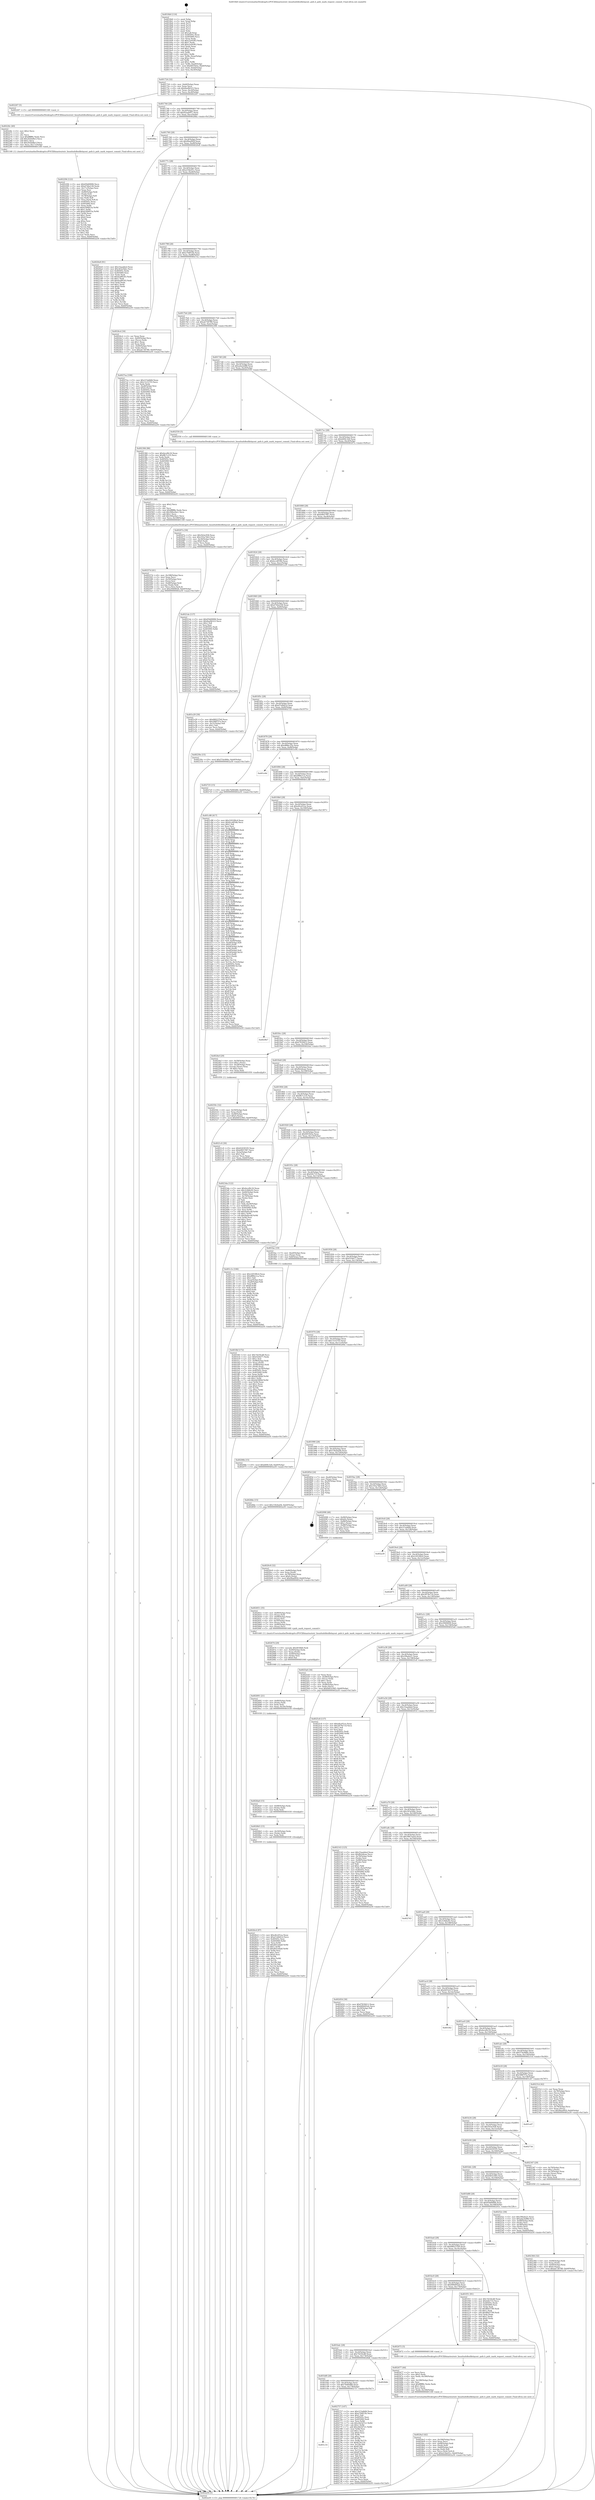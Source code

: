 digraph "0x4016b0" {
  label = "0x4016b0 (/mnt/c/Users/mathe/Desktop/tcc/POCII/binaries/extr_linuxfsnfsflexfilelayout..pnfs.h_pnfs_mark_request_commit_Final-ollvm.out::main(0))"
  labelloc = "t"
  node[shape=record]

  Entry [label="",width=0.3,height=0.3,shape=circle,fillcolor=black,style=filled]
  "0x401724" [label="{
     0x401724 [32]\l
     | [instrs]\l
     &nbsp;&nbsp;0x401724 \<+6\>: mov -0xb0(%rbp),%eax\l
     &nbsp;&nbsp;0x40172a \<+2\>: mov %eax,%ecx\l
     &nbsp;&nbsp;0x40172c \<+6\>: sub $0x8aa9b523,%ecx\l
     &nbsp;&nbsp;0x401732 \<+6\>: mov %eax,-0xc4(%rbp)\l
     &nbsp;&nbsp;0x401738 \<+6\>: mov %ecx,-0xc8(%rbp)\l
     &nbsp;&nbsp;0x40173e \<+6\>: je 0000000000402267 \<main+0xbb7\>\l
  }"]
  "0x402267" [label="{
     0x402267 [5]\l
     | [instrs]\l
     &nbsp;&nbsp;0x402267 \<+5\>: call 0000000000401160 \<next_i\>\l
     | [calls]\l
     &nbsp;&nbsp;0x401160 \{1\} (/mnt/c/Users/mathe/Desktop/tcc/POCII/binaries/extr_linuxfsnfsflexfilelayout..pnfs.h_pnfs_mark_request_commit_Final-ollvm.out::next_i)\l
  }"]
  "0x401744" [label="{
     0x401744 [28]\l
     | [instrs]\l
     &nbsp;&nbsp;0x401744 \<+5\>: jmp 0000000000401749 \<main+0x99\>\l
     &nbsp;&nbsp;0x401749 \<+6\>: mov -0xc4(%rbp),%eax\l
     &nbsp;&nbsp;0x40174f \<+5\>: sub $0x92aab957,%eax\l
     &nbsp;&nbsp;0x401754 \<+6\>: mov %eax,-0xcc(%rbp)\l
     &nbsp;&nbsp;0x40175a \<+6\>: je 00000000004028ba \<main+0x120a\>\l
  }"]
  Exit [label="",width=0.3,height=0.3,shape=circle,fillcolor=black,style=filled,peripheries=2]
  "0x4028ba" [label="{
     0x4028ba\l
  }", style=dashed]
  "0x401760" [label="{
     0x401760 [28]\l
     | [instrs]\l
     &nbsp;&nbsp;0x401760 \<+5\>: jmp 0000000000401765 \<main+0xb5\>\l
     &nbsp;&nbsp;0x401765 \<+6\>: mov -0xc4(%rbp),%eax\l
     &nbsp;&nbsp;0x40176b \<+5\>: sub $0x9faa992f,%eax\l
     &nbsp;&nbsp;0x401770 \<+6\>: mov %eax,-0xd0(%rbp)\l
     &nbsp;&nbsp;0x401776 \<+6\>: je 00000000004020e8 \<main+0xa38\>\l
  }"]
  "0x401c14" [label="{
     0x401c14\l
  }", style=dashed]
  "0x4020e8" [label="{
     0x4020e8 [91]\l
     | [instrs]\l
     &nbsp;&nbsp;0x4020e8 \<+5\>: mov $0x33aadded,%eax\l
     &nbsp;&nbsp;0x4020ed \<+5\>: mov $0x343a5bbc,%ecx\l
     &nbsp;&nbsp;0x4020f2 \<+7\>: mov 0x40505c,%edx\l
     &nbsp;&nbsp;0x4020f9 \<+7\>: mov 0x405060,%esi\l
     &nbsp;&nbsp;0x402100 \<+2\>: mov %edx,%edi\l
     &nbsp;&nbsp;0x402102 \<+6\>: sub $0xfea88183,%edi\l
     &nbsp;&nbsp;0x402108 \<+3\>: sub $0x1,%edi\l
     &nbsp;&nbsp;0x40210b \<+6\>: add $0xfea88183,%edi\l
     &nbsp;&nbsp;0x402111 \<+3\>: imul %edi,%edx\l
     &nbsp;&nbsp;0x402114 \<+3\>: and $0x1,%edx\l
     &nbsp;&nbsp;0x402117 \<+3\>: cmp $0x0,%edx\l
     &nbsp;&nbsp;0x40211a \<+4\>: sete %r8b\l
     &nbsp;&nbsp;0x40211e \<+3\>: cmp $0xa,%esi\l
     &nbsp;&nbsp;0x402121 \<+4\>: setl %r9b\l
     &nbsp;&nbsp;0x402125 \<+3\>: mov %r8b,%r10b\l
     &nbsp;&nbsp;0x402128 \<+3\>: and %r9b,%r10b\l
     &nbsp;&nbsp;0x40212b \<+3\>: xor %r9b,%r8b\l
     &nbsp;&nbsp;0x40212e \<+3\>: or %r8b,%r10b\l
     &nbsp;&nbsp;0x402131 \<+4\>: test $0x1,%r10b\l
     &nbsp;&nbsp;0x402135 \<+3\>: cmovne %ecx,%eax\l
     &nbsp;&nbsp;0x402138 \<+6\>: mov %eax,-0xb0(%rbp)\l
     &nbsp;&nbsp;0x40213e \<+5\>: jmp 0000000000402a50 \<main+0x13a0\>\l
  }"]
  "0x40177c" [label="{
     0x40177c [28]\l
     | [instrs]\l
     &nbsp;&nbsp;0x40177c \<+5\>: jmp 0000000000401781 \<main+0xd1\>\l
     &nbsp;&nbsp;0x401781 \<+6\>: mov -0xc4(%rbp),%eax\l
     &nbsp;&nbsp;0x401787 \<+5\>: sub $0xa53be01c,%eax\l
     &nbsp;&nbsp;0x40178c \<+6\>: mov %eax,-0xd4(%rbp)\l
     &nbsp;&nbsp;0x401792 \<+6\>: je 00000000004024cd \<main+0xe1d\>\l
  }"]
  "0x402757" [label="{
     0x402757 [147]\l
     | [instrs]\l
     &nbsp;&nbsp;0x402757 \<+5\>: mov $0x215a8dfd,%eax\l
     &nbsp;&nbsp;0x40275c \<+5\>: mov $0xa7fd653b,%ecx\l
     &nbsp;&nbsp;0x402761 \<+2\>: mov $0x1,%dl\l
     &nbsp;&nbsp;0x402763 \<+7\>: mov 0x40505c,%esi\l
     &nbsp;&nbsp;0x40276a \<+7\>: mov 0x405060,%edi\l
     &nbsp;&nbsp;0x402771 \<+3\>: mov %esi,%r8d\l
     &nbsp;&nbsp;0x402774 \<+7\>: sub $0x24d3d7e1,%r8d\l
     &nbsp;&nbsp;0x40277b \<+4\>: sub $0x1,%r8d\l
     &nbsp;&nbsp;0x40277f \<+7\>: add $0x24d3d7e1,%r8d\l
     &nbsp;&nbsp;0x402786 \<+4\>: imul %r8d,%esi\l
     &nbsp;&nbsp;0x40278a \<+3\>: and $0x1,%esi\l
     &nbsp;&nbsp;0x40278d \<+3\>: cmp $0x0,%esi\l
     &nbsp;&nbsp;0x402790 \<+4\>: sete %r9b\l
     &nbsp;&nbsp;0x402794 \<+3\>: cmp $0xa,%edi\l
     &nbsp;&nbsp;0x402797 \<+4\>: setl %r10b\l
     &nbsp;&nbsp;0x40279b \<+3\>: mov %r9b,%r11b\l
     &nbsp;&nbsp;0x40279e \<+4\>: xor $0xff,%r11b\l
     &nbsp;&nbsp;0x4027a2 \<+3\>: mov %r10b,%bl\l
     &nbsp;&nbsp;0x4027a5 \<+3\>: xor $0xff,%bl\l
     &nbsp;&nbsp;0x4027a8 \<+3\>: xor $0x1,%dl\l
     &nbsp;&nbsp;0x4027ab \<+3\>: mov %r11b,%r14b\l
     &nbsp;&nbsp;0x4027ae \<+4\>: and $0xff,%r14b\l
     &nbsp;&nbsp;0x4027b2 \<+3\>: and %dl,%r9b\l
     &nbsp;&nbsp;0x4027b5 \<+3\>: mov %bl,%r15b\l
     &nbsp;&nbsp;0x4027b8 \<+4\>: and $0xff,%r15b\l
     &nbsp;&nbsp;0x4027bc \<+3\>: and %dl,%r10b\l
     &nbsp;&nbsp;0x4027bf \<+3\>: or %r9b,%r14b\l
     &nbsp;&nbsp;0x4027c2 \<+3\>: or %r10b,%r15b\l
     &nbsp;&nbsp;0x4027c5 \<+3\>: xor %r15b,%r14b\l
     &nbsp;&nbsp;0x4027c8 \<+3\>: or %bl,%r11b\l
     &nbsp;&nbsp;0x4027cb \<+4\>: xor $0xff,%r11b\l
     &nbsp;&nbsp;0x4027cf \<+3\>: or $0x1,%dl\l
     &nbsp;&nbsp;0x4027d2 \<+3\>: and %dl,%r11b\l
     &nbsp;&nbsp;0x4027d5 \<+3\>: or %r11b,%r14b\l
     &nbsp;&nbsp;0x4027d8 \<+4\>: test $0x1,%r14b\l
     &nbsp;&nbsp;0x4027dc \<+3\>: cmovne %ecx,%eax\l
     &nbsp;&nbsp;0x4027df \<+6\>: mov %eax,-0xb0(%rbp)\l
     &nbsp;&nbsp;0x4027e5 \<+5\>: jmp 0000000000402a50 \<main+0x13a0\>\l
  }"]
  "0x4024cd" [label="{
     0x4024cd [34]\l
     | [instrs]\l
     &nbsp;&nbsp;0x4024cd \<+2\>: xor %eax,%eax\l
     &nbsp;&nbsp;0x4024cf \<+4\>: mov -0x60(%rbp),%rcx\l
     &nbsp;&nbsp;0x4024d3 \<+2\>: mov (%rcx),%edx\l
     &nbsp;&nbsp;0x4024d5 \<+3\>: sub $0x1,%eax\l
     &nbsp;&nbsp;0x4024d8 \<+2\>: sub %eax,%edx\l
     &nbsp;&nbsp;0x4024da \<+4\>: mov -0x60(%rbp),%rcx\l
     &nbsp;&nbsp;0x4024de \<+2\>: mov %edx,(%rcx)\l
     &nbsp;&nbsp;0x4024e0 \<+10\>: movl $0xab736780,-0xb0(%rbp)\l
     &nbsp;&nbsp;0x4024ea \<+5\>: jmp 0000000000402a50 \<main+0x13a0\>\l
  }"]
  "0x401798" [label="{
     0x401798 [28]\l
     | [instrs]\l
     &nbsp;&nbsp;0x401798 \<+5\>: jmp 000000000040179d \<main+0xed\>\l
     &nbsp;&nbsp;0x40179d \<+6\>: mov -0xc4(%rbp),%eax\l
     &nbsp;&nbsp;0x4017a3 \<+5\>: sub $0xa7fd653b,%eax\l
     &nbsp;&nbsp;0x4017a8 \<+6\>: mov %eax,-0xd8(%rbp)\l
     &nbsp;&nbsp;0x4017ae \<+6\>: je 00000000004027ea \<main+0x113a\>\l
  }"]
  "0x401bf8" [label="{
     0x401bf8 [28]\l
     | [instrs]\l
     &nbsp;&nbsp;0x401bf8 \<+5\>: jmp 0000000000401bfd \<main+0x54d\>\l
     &nbsp;&nbsp;0x401bfd \<+6\>: mov -0xc4(%rbp),%eax\l
     &nbsp;&nbsp;0x401c03 \<+5\>: sub $0x7bf40d80,%eax\l
     &nbsp;&nbsp;0x401c08 \<+6\>: mov %eax,-0x178(%rbp)\l
     &nbsp;&nbsp;0x401c0e \<+6\>: je 0000000000402757 \<main+0x10a7\>\l
  }"]
  "0x4027ea" [label="{
     0x4027ea [100]\l
     | [instrs]\l
     &nbsp;&nbsp;0x4027ea \<+5\>: mov $0x215a8dfd,%eax\l
     &nbsp;&nbsp;0x4027ef \<+5\>: mov $0x13c537f3,%ecx\l
     &nbsp;&nbsp;0x4027f4 \<+2\>: xor %edx,%edx\l
     &nbsp;&nbsp;0x4027f6 \<+7\>: mov -0xa8(%rbp),%rsi\l
     &nbsp;&nbsp;0x4027fd \<+6\>: movl $0x0,(%rsi)\l
     &nbsp;&nbsp;0x402803 \<+7\>: mov 0x40505c,%edi\l
     &nbsp;&nbsp;0x40280a \<+8\>: mov 0x405060,%r8d\l
     &nbsp;&nbsp;0x402812 \<+3\>: sub $0x1,%edx\l
     &nbsp;&nbsp;0x402815 \<+3\>: mov %edi,%r9d\l
     &nbsp;&nbsp;0x402818 \<+3\>: add %edx,%r9d\l
     &nbsp;&nbsp;0x40281b \<+4\>: imul %r9d,%edi\l
     &nbsp;&nbsp;0x40281f \<+3\>: and $0x1,%edi\l
     &nbsp;&nbsp;0x402822 \<+3\>: cmp $0x0,%edi\l
     &nbsp;&nbsp;0x402825 \<+4\>: sete %r10b\l
     &nbsp;&nbsp;0x402829 \<+4\>: cmp $0xa,%r8d\l
     &nbsp;&nbsp;0x40282d \<+4\>: setl %r11b\l
     &nbsp;&nbsp;0x402831 \<+3\>: mov %r10b,%bl\l
     &nbsp;&nbsp;0x402834 \<+3\>: and %r11b,%bl\l
     &nbsp;&nbsp;0x402837 \<+3\>: xor %r11b,%r10b\l
     &nbsp;&nbsp;0x40283a \<+3\>: or %r10b,%bl\l
     &nbsp;&nbsp;0x40283d \<+3\>: test $0x1,%bl\l
     &nbsp;&nbsp;0x402840 \<+3\>: cmovne %ecx,%eax\l
     &nbsp;&nbsp;0x402843 \<+6\>: mov %eax,-0xb0(%rbp)\l
     &nbsp;&nbsp;0x402849 \<+5\>: jmp 0000000000402a50 \<main+0x13a0\>\l
  }"]
  "0x4017b4" [label="{
     0x4017b4 [28]\l
     | [instrs]\l
     &nbsp;&nbsp;0x4017b4 \<+5\>: jmp 00000000004017b9 \<main+0x109\>\l
     &nbsp;&nbsp;0x4017b9 \<+6\>: mov -0xc4(%rbp),%eax\l
     &nbsp;&nbsp;0x4017bf \<+5\>: sub $0xab736780,%eax\l
     &nbsp;&nbsp;0x4017c4 \<+6\>: mov %eax,-0xdc(%rbp)\l
     &nbsp;&nbsp;0x4017ca \<+6\>: je 0000000000402384 \<main+0xcd4\>\l
  }"]
  "0x4028db" [label="{
     0x4028db\l
  }", style=dashed]
  "0x402384" [label="{
     0x402384 [86]\l
     | [instrs]\l
     &nbsp;&nbsp;0x402384 \<+5\>: mov $0x4ecd9c16,%eax\l
     &nbsp;&nbsp;0x402389 \<+5\>: mov $0xffb7c235,%ecx\l
     &nbsp;&nbsp;0x40238e \<+2\>: xor %edx,%edx\l
     &nbsp;&nbsp;0x402390 \<+7\>: mov 0x40505c,%esi\l
     &nbsp;&nbsp;0x402397 \<+7\>: mov 0x405060,%edi\l
     &nbsp;&nbsp;0x40239e \<+3\>: sub $0x1,%edx\l
     &nbsp;&nbsp;0x4023a1 \<+3\>: mov %esi,%r8d\l
     &nbsp;&nbsp;0x4023a4 \<+3\>: add %edx,%r8d\l
     &nbsp;&nbsp;0x4023a7 \<+4\>: imul %r8d,%esi\l
     &nbsp;&nbsp;0x4023ab \<+3\>: and $0x1,%esi\l
     &nbsp;&nbsp;0x4023ae \<+3\>: cmp $0x0,%esi\l
     &nbsp;&nbsp;0x4023b1 \<+4\>: sete %r9b\l
     &nbsp;&nbsp;0x4023b5 \<+3\>: cmp $0xa,%edi\l
     &nbsp;&nbsp;0x4023b8 \<+4\>: setl %r10b\l
     &nbsp;&nbsp;0x4023bc \<+3\>: mov %r9b,%r11b\l
     &nbsp;&nbsp;0x4023bf \<+3\>: and %r10b,%r11b\l
     &nbsp;&nbsp;0x4023c2 \<+3\>: xor %r10b,%r9b\l
     &nbsp;&nbsp;0x4023c5 \<+3\>: or %r9b,%r11b\l
     &nbsp;&nbsp;0x4023c8 \<+4\>: test $0x1,%r11b\l
     &nbsp;&nbsp;0x4023cc \<+3\>: cmovne %ecx,%eax\l
     &nbsp;&nbsp;0x4023cf \<+6\>: mov %eax,-0xb0(%rbp)\l
     &nbsp;&nbsp;0x4023d5 \<+5\>: jmp 0000000000402a50 \<main+0x13a0\>\l
  }"]
  "0x4017d0" [label="{
     0x4017d0 [28]\l
     | [instrs]\l
     &nbsp;&nbsp;0x4017d0 \<+5\>: jmp 00000000004017d5 \<main+0x125\>\l
     &nbsp;&nbsp;0x4017d5 \<+6\>: mov -0xc4(%rbp),%eax\l
     &nbsp;&nbsp;0x4017db \<+5\>: sub $0xadacbd88,%eax\l
     &nbsp;&nbsp;0x4017e0 \<+6\>: mov %eax,-0xe0(%rbp)\l
     &nbsp;&nbsp;0x4017e6 \<+6\>: je 0000000000402550 \<main+0xea0\>\l
  }"]
  "0x4026c4" [label="{
     0x4026c4 [97]\l
     | [instrs]\l
     &nbsp;&nbsp;0x4026c4 \<+5\>: mov $0xe8ce01ea,%eax\l
     &nbsp;&nbsp;0x4026c9 \<+5\>: mov $0xd7e6b61d,%ecx\l
     &nbsp;&nbsp;0x4026ce \<+7\>: mov 0x40505c,%esi\l
     &nbsp;&nbsp;0x4026d5 \<+8\>: mov 0x405060,%r8d\l
     &nbsp;&nbsp;0x4026dd \<+3\>: mov %esi,%r9d\l
     &nbsp;&nbsp;0x4026e0 \<+7\>: add $0xd03cdda8,%r9d\l
     &nbsp;&nbsp;0x4026e7 \<+4\>: sub $0x1,%r9d\l
     &nbsp;&nbsp;0x4026eb \<+7\>: sub $0xd03cdda8,%r9d\l
     &nbsp;&nbsp;0x4026f2 \<+4\>: imul %r9d,%esi\l
     &nbsp;&nbsp;0x4026f6 \<+3\>: and $0x1,%esi\l
     &nbsp;&nbsp;0x4026f9 \<+3\>: cmp $0x0,%esi\l
     &nbsp;&nbsp;0x4026fc \<+4\>: sete %r10b\l
     &nbsp;&nbsp;0x402700 \<+4\>: cmp $0xa,%r8d\l
     &nbsp;&nbsp;0x402704 \<+4\>: setl %r11b\l
     &nbsp;&nbsp;0x402708 \<+3\>: mov %r10b,%bl\l
     &nbsp;&nbsp;0x40270b \<+3\>: and %r11b,%bl\l
     &nbsp;&nbsp;0x40270e \<+3\>: xor %r11b,%r10b\l
     &nbsp;&nbsp;0x402711 \<+3\>: or %r10b,%bl\l
     &nbsp;&nbsp;0x402714 \<+3\>: test $0x1,%bl\l
     &nbsp;&nbsp;0x402717 \<+3\>: cmovne %ecx,%eax\l
     &nbsp;&nbsp;0x40271a \<+6\>: mov %eax,-0xb0(%rbp)\l
     &nbsp;&nbsp;0x402720 \<+5\>: jmp 0000000000402a50 \<main+0x13a0\>\l
  }"]
  "0x402550" [label="{
     0x402550 [5]\l
     | [instrs]\l
     &nbsp;&nbsp;0x402550 \<+5\>: call 0000000000401160 \<next_i\>\l
     | [calls]\l
     &nbsp;&nbsp;0x401160 \{1\} (/mnt/c/Users/mathe/Desktop/tcc/POCII/binaries/extr_linuxfsnfsflexfilelayout..pnfs.h_pnfs_mark_request_commit_Final-ollvm.out::next_i)\l
  }"]
  "0x4017ec" [label="{
     0x4017ec [28]\l
     | [instrs]\l
     &nbsp;&nbsp;0x4017ec \<+5\>: jmp 00000000004017f1 \<main+0x141\>\l
     &nbsp;&nbsp;0x4017f1 \<+6\>: mov -0xc4(%rbp),%eax\l
     &nbsp;&nbsp;0x4017f7 \<+5\>: sub $0xb60fc3e8,%eax\l
     &nbsp;&nbsp;0x4017fc \<+6\>: mov %eax,-0xe4(%rbp)\l
     &nbsp;&nbsp;0x401802 \<+6\>: je 000000000040207a \<main+0x9ca\>\l
  }"]
  "0x4026b5" [label="{
     0x4026b5 [15]\l
     | [instrs]\l
     &nbsp;&nbsp;0x4026b5 \<+4\>: mov -0x50(%rbp),%rdx\l
     &nbsp;&nbsp;0x4026b9 \<+3\>: mov (%rdx),%rdx\l
     &nbsp;&nbsp;0x4026bc \<+3\>: mov %rdx,%rdi\l
     &nbsp;&nbsp;0x4026bf \<+5\>: call 0000000000401030 \<free@plt\>\l
     | [calls]\l
     &nbsp;&nbsp;0x401030 \{1\} (unknown)\l
  }"]
  "0x40207a" [label="{
     0x40207a [30]\l
     | [instrs]\l
     &nbsp;&nbsp;0x40207a \<+5\>: mov $0x5fcbc936,%eax\l
     &nbsp;&nbsp;0x40207f \<+5\>: mov $0x193a74b5,%ecx\l
     &nbsp;&nbsp;0x402084 \<+3\>: mov -0x30(%rbp),%edx\l
     &nbsp;&nbsp;0x402087 \<+3\>: cmp $0x0,%edx\l
     &nbsp;&nbsp;0x40208a \<+3\>: cmove %ecx,%eax\l
     &nbsp;&nbsp;0x40208d \<+6\>: mov %eax,-0xb0(%rbp)\l
     &nbsp;&nbsp;0x402093 \<+5\>: jmp 0000000000402a50 \<main+0x13a0\>\l
  }"]
  "0x401808" [label="{
     0x401808 [28]\l
     | [instrs]\l
     &nbsp;&nbsp;0x401808 \<+5\>: jmp 000000000040180d \<main+0x15d\>\l
     &nbsp;&nbsp;0x40180d \<+6\>: mov -0xc4(%rbp),%eax\l
     &nbsp;&nbsp;0x401813 \<+5\>: sub $0xb9057f87,%eax\l
     &nbsp;&nbsp;0x401818 \<+6\>: mov %eax,-0xe8(%rbp)\l
     &nbsp;&nbsp;0x40181e \<+6\>: je 00000000004021de \<main+0xb2e\>\l
  }"]
  "0x4026a6" [label="{
     0x4026a6 [15]\l
     | [instrs]\l
     &nbsp;&nbsp;0x4026a6 \<+4\>: mov -0x68(%rbp),%rdx\l
     &nbsp;&nbsp;0x4026aa \<+3\>: mov (%rdx),%rdx\l
     &nbsp;&nbsp;0x4026ad \<+3\>: mov %rdx,%rdi\l
     &nbsp;&nbsp;0x4026b0 \<+5\>: call 0000000000401030 \<free@plt\>\l
     | [calls]\l
     &nbsp;&nbsp;0x401030 \{1\} (unknown)\l
  }"]
  "0x4021de" [label="{
     0x4021de [137]\l
     | [instrs]\l
     &nbsp;&nbsp;0x4021de \<+5\>: mov $0x65b60006,%eax\l
     &nbsp;&nbsp;0x4021e3 \<+5\>: mov $0x8aa9b523,%ecx\l
     &nbsp;&nbsp;0x4021e8 \<+2\>: mov $0x1,%dl\l
     &nbsp;&nbsp;0x4021ea \<+2\>: xor %esi,%esi\l
     &nbsp;&nbsp;0x4021ec \<+7\>: mov 0x40505c,%edi\l
     &nbsp;&nbsp;0x4021f3 \<+8\>: mov 0x405060,%r8d\l
     &nbsp;&nbsp;0x4021fb \<+3\>: sub $0x1,%esi\l
     &nbsp;&nbsp;0x4021fe \<+3\>: mov %edi,%r9d\l
     &nbsp;&nbsp;0x402201 \<+3\>: add %esi,%r9d\l
     &nbsp;&nbsp;0x402204 \<+4\>: imul %r9d,%edi\l
     &nbsp;&nbsp;0x402208 \<+3\>: and $0x1,%edi\l
     &nbsp;&nbsp;0x40220b \<+3\>: cmp $0x0,%edi\l
     &nbsp;&nbsp;0x40220e \<+4\>: sete %r10b\l
     &nbsp;&nbsp;0x402212 \<+4\>: cmp $0xa,%r8d\l
     &nbsp;&nbsp;0x402216 \<+4\>: setl %r11b\l
     &nbsp;&nbsp;0x40221a \<+3\>: mov %r10b,%bl\l
     &nbsp;&nbsp;0x40221d \<+3\>: xor $0xff,%bl\l
     &nbsp;&nbsp;0x402220 \<+3\>: mov %r11b,%r14b\l
     &nbsp;&nbsp;0x402223 \<+4\>: xor $0xff,%r14b\l
     &nbsp;&nbsp;0x402227 \<+3\>: xor $0x0,%dl\l
     &nbsp;&nbsp;0x40222a \<+3\>: mov %bl,%r15b\l
     &nbsp;&nbsp;0x40222d \<+4\>: and $0x0,%r15b\l
     &nbsp;&nbsp;0x402231 \<+3\>: and %dl,%r10b\l
     &nbsp;&nbsp;0x402234 \<+3\>: mov %r14b,%r12b\l
     &nbsp;&nbsp;0x402237 \<+4\>: and $0x0,%r12b\l
     &nbsp;&nbsp;0x40223b \<+3\>: and %dl,%r11b\l
     &nbsp;&nbsp;0x40223e \<+3\>: or %r10b,%r15b\l
     &nbsp;&nbsp;0x402241 \<+3\>: or %r11b,%r12b\l
     &nbsp;&nbsp;0x402244 \<+3\>: xor %r12b,%r15b\l
     &nbsp;&nbsp;0x402247 \<+3\>: or %r14b,%bl\l
     &nbsp;&nbsp;0x40224a \<+3\>: xor $0xff,%bl\l
     &nbsp;&nbsp;0x40224d \<+3\>: or $0x0,%dl\l
     &nbsp;&nbsp;0x402250 \<+2\>: and %dl,%bl\l
     &nbsp;&nbsp;0x402252 \<+3\>: or %bl,%r15b\l
     &nbsp;&nbsp;0x402255 \<+4\>: test $0x1,%r15b\l
     &nbsp;&nbsp;0x402259 \<+3\>: cmovne %ecx,%eax\l
     &nbsp;&nbsp;0x40225c \<+6\>: mov %eax,-0xb0(%rbp)\l
     &nbsp;&nbsp;0x402262 \<+5\>: jmp 0000000000402a50 \<main+0x13a0\>\l
  }"]
  "0x401824" [label="{
     0x401824 [28]\l
     | [instrs]\l
     &nbsp;&nbsp;0x401824 \<+5\>: jmp 0000000000401829 \<main+0x179\>\l
     &nbsp;&nbsp;0x401829 \<+6\>: mov -0xc4(%rbp),%eax\l
     &nbsp;&nbsp;0x40182f \<+5\>: sub $0xbccd054b,%eax\l
     &nbsp;&nbsp;0x401834 \<+6\>: mov %eax,-0xec(%rbp)\l
     &nbsp;&nbsp;0x40183a \<+6\>: je 0000000000401e29 \<main+0x779\>\l
  }"]
  "0x402691" [label="{
     0x402691 [21]\l
     | [instrs]\l
     &nbsp;&nbsp;0x402691 \<+4\>: mov -0x80(%rbp),%rdx\l
     &nbsp;&nbsp;0x402695 \<+3\>: mov (%rdx),%rdx\l
     &nbsp;&nbsp;0x402698 \<+3\>: mov %rdx,%rdi\l
     &nbsp;&nbsp;0x40269b \<+6\>: mov %eax,-0x18c(%rbp)\l
     &nbsp;&nbsp;0x4026a1 \<+5\>: call 0000000000401030 \<free@plt\>\l
     | [calls]\l
     &nbsp;&nbsp;0x401030 \{1\} (unknown)\l
  }"]
  "0x401e29" [label="{
     0x401e29 [30]\l
     | [instrs]\l
     &nbsp;&nbsp;0x401e29 \<+5\>: mov $0x680237b9,%eax\l
     &nbsp;&nbsp;0x401e2e \<+5\>: mov $0x588f7f7a,%ecx\l
     &nbsp;&nbsp;0x401e33 \<+3\>: mov -0x31(%rbp),%dl\l
     &nbsp;&nbsp;0x401e36 \<+3\>: test $0x1,%dl\l
     &nbsp;&nbsp;0x401e39 \<+3\>: cmovne %ecx,%eax\l
     &nbsp;&nbsp;0x401e3c \<+6\>: mov %eax,-0xb0(%rbp)\l
     &nbsp;&nbsp;0x401e42 \<+5\>: jmp 0000000000402a50 \<main+0x13a0\>\l
  }"]
  "0x401840" [label="{
     0x401840 [28]\l
     | [instrs]\l
     &nbsp;&nbsp;0x401840 \<+5\>: jmp 0000000000401845 \<main+0x195\>\l
     &nbsp;&nbsp;0x401845 \<+6\>: mov -0xc4(%rbp),%eax\l
     &nbsp;&nbsp;0x40184b \<+5\>: sub $0xd744a538,%eax\l
     &nbsp;&nbsp;0x401850 \<+6\>: mov %eax,-0xf0(%rbp)\l
     &nbsp;&nbsp;0x401856 \<+6\>: je 000000000040230e \<main+0xc5e\>\l
  }"]
  "0x402674" [label="{
     0x402674 [29]\l
     | [instrs]\l
     &nbsp;&nbsp;0x402674 \<+10\>: movabs $0x4030b6,%rdi\l
     &nbsp;&nbsp;0x40267e \<+4\>: mov -0x40(%rbp),%rdx\l
     &nbsp;&nbsp;0x402682 \<+2\>: mov %eax,(%rdx)\l
     &nbsp;&nbsp;0x402684 \<+4\>: mov -0x40(%rbp),%rdx\l
     &nbsp;&nbsp;0x402688 \<+2\>: mov (%rdx),%esi\l
     &nbsp;&nbsp;0x40268a \<+2\>: mov $0x0,%al\l
     &nbsp;&nbsp;0x40268c \<+5\>: call 0000000000401040 \<printf@plt\>\l
     | [calls]\l
     &nbsp;&nbsp;0x401040 \{1\} (unknown)\l
  }"]
  "0x40230e" [label="{
     0x40230e [15]\l
     | [instrs]\l
     &nbsp;&nbsp;0x40230e \<+10\>: movl $0x57dc666e,-0xb0(%rbp)\l
     &nbsp;&nbsp;0x402318 \<+5\>: jmp 0000000000402a50 \<main+0x13a0\>\l
  }"]
  "0x40185c" [label="{
     0x40185c [28]\l
     | [instrs]\l
     &nbsp;&nbsp;0x40185c \<+5\>: jmp 0000000000401861 \<main+0x1b1\>\l
     &nbsp;&nbsp;0x401861 \<+6\>: mov -0xc4(%rbp),%eax\l
     &nbsp;&nbsp;0x401867 \<+5\>: sub $0xd7e6b61d,%eax\l
     &nbsp;&nbsp;0x40186c \<+6\>: mov %eax,-0xf4(%rbp)\l
     &nbsp;&nbsp;0x401872 \<+6\>: je 0000000000402725 \<main+0x1075\>\l
  }"]
  "0x40257d" [label="{
     0x40257d [41]\l
     | [instrs]\l
     &nbsp;&nbsp;0x40257d \<+6\>: mov -0x188(%rbp),%ecx\l
     &nbsp;&nbsp;0x402583 \<+3\>: imul %eax,%ecx\l
     &nbsp;&nbsp;0x402586 \<+4\>: mov -0x50(%rbp),%rsi\l
     &nbsp;&nbsp;0x40258a \<+3\>: mov (%rsi),%rsi\l
     &nbsp;&nbsp;0x40258d \<+4\>: mov -0x48(%rbp),%rdi\l
     &nbsp;&nbsp;0x402591 \<+3\>: movslq (%rdi),%rdi\l
     &nbsp;&nbsp;0x402594 \<+3\>: mov %ecx,(%rsi,%rdi,4)\l
     &nbsp;&nbsp;0x402597 \<+10\>: movl $0x29406f28,-0xb0(%rbp)\l
     &nbsp;&nbsp;0x4025a1 \<+5\>: jmp 0000000000402a50 \<main+0x13a0\>\l
  }"]
  "0x402725" [label="{
     0x402725 [15]\l
     | [instrs]\l
     &nbsp;&nbsp;0x402725 \<+10\>: movl $0x7bf40d80,-0xb0(%rbp)\l
     &nbsp;&nbsp;0x40272f \<+5\>: jmp 0000000000402a50 \<main+0x13a0\>\l
  }"]
  "0x401878" [label="{
     0x401878 [28]\l
     | [instrs]\l
     &nbsp;&nbsp;0x401878 \<+5\>: jmp 000000000040187d \<main+0x1cd\>\l
     &nbsp;&nbsp;0x40187d \<+6\>: mov -0xc4(%rbp),%eax\l
     &nbsp;&nbsp;0x401883 \<+5\>: sub $0xd88bc35a,%eax\l
     &nbsp;&nbsp;0x401888 \<+6\>: mov %eax,-0xf8(%rbp)\l
     &nbsp;&nbsp;0x40188e \<+6\>: je 0000000000401e9d \<main+0x7ed\>\l
  }"]
  "0x402555" [label="{
     0x402555 [40]\l
     | [instrs]\l
     &nbsp;&nbsp;0x402555 \<+5\>: mov $0x2,%ecx\l
     &nbsp;&nbsp;0x40255a \<+1\>: cltd\l
     &nbsp;&nbsp;0x40255b \<+2\>: idiv %ecx\l
     &nbsp;&nbsp;0x40255d \<+6\>: imul $0xfffffffe,%edx,%ecx\l
     &nbsp;&nbsp;0x402563 \<+6\>: sub $0x566a2be1,%ecx\l
     &nbsp;&nbsp;0x402569 \<+3\>: add $0x1,%ecx\l
     &nbsp;&nbsp;0x40256c \<+6\>: add $0x566a2be1,%ecx\l
     &nbsp;&nbsp;0x402572 \<+6\>: mov %ecx,-0x188(%rbp)\l
     &nbsp;&nbsp;0x402578 \<+5\>: call 0000000000401160 \<next_i\>\l
     | [calls]\l
     &nbsp;&nbsp;0x401160 \{1\} (/mnt/c/Users/mathe/Desktop/tcc/POCII/binaries/extr_linuxfsnfsflexfilelayout..pnfs.h_pnfs_mark_request_commit_Final-ollvm.out::next_i)\l
  }"]
  "0x401e9d" [label="{
     0x401e9d\l
  }", style=dashed]
  "0x401894" [label="{
     0x401894 [28]\l
     | [instrs]\l
     &nbsp;&nbsp;0x401894 \<+5\>: jmp 0000000000401899 \<main+0x1e9\>\l
     &nbsp;&nbsp;0x401899 \<+6\>: mov -0xc4(%rbp),%eax\l
     &nbsp;&nbsp;0x40189f \<+5\>: sub $0xdf86e1ca,%eax\l
     &nbsp;&nbsp;0x4018a4 \<+6\>: mov %eax,-0xfc(%rbp)\l
     &nbsp;&nbsp;0x4018aa \<+6\>: je 0000000000401c88 \<main+0x5d8\>\l
  }"]
  "0x40250c" [label="{
     0x40250c [32]\l
     | [instrs]\l
     &nbsp;&nbsp;0x40250c \<+4\>: mov -0x50(%rbp),%rdi\l
     &nbsp;&nbsp;0x402510 \<+3\>: mov %rax,(%rdi)\l
     &nbsp;&nbsp;0x402513 \<+4\>: mov -0x48(%rbp),%rax\l
     &nbsp;&nbsp;0x402517 \<+6\>: movl $0x0,(%rax)\l
     &nbsp;&nbsp;0x40251d \<+10\>: movl $0x6403c945,-0xb0(%rbp)\l
     &nbsp;&nbsp;0x402527 \<+5\>: jmp 0000000000402a50 \<main+0x13a0\>\l
  }"]
  "0x401c88" [label="{
     0x401c88 [417]\l
     | [instrs]\l
     &nbsp;&nbsp;0x401c88 \<+5\>: mov $0x220189c4,%eax\l
     &nbsp;&nbsp;0x401c8d \<+5\>: mov $0xbccd054b,%ecx\l
     &nbsp;&nbsp;0x401c92 \<+2\>: mov $0x1,%dl\l
     &nbsp;&nbsp;0x401c94 \<+2\>: xor %esi,%esi\l
     &nbsp;&nbsp;0x401c96 \<+3\>: mov %rsp,%rdi\l
     &nbsp;&nbsp;0x401c99 \<+4\>: add $0xfffffffffffffff0,%rdi\l
     &nbsp;&nbsp;0x401c9d \<+3\>: mov %rdi,%rsp\l
     &nbsp;&nbsp;0x401ca0 \<+7\>: mov %rdi,-0xa8(%rbp)\l
     &nbsp;&nbsp;0x401ca7 \<+3\>: mov %rsp,%rdi\l
     &nbsp;&nbsp;0x401caa \<+4\>: add $0xfffffffffffffff0,%rdi\l
     &nbsp;&nbsp;0x401cae \<+3\>: mov %rdi,%rsp\l
     &nbsp;&nbsp;0x401cb1 \<+3\>: mov %rsp,%r8\l
     &nbsp;&nbsp;0x401cb4 \<+4\>: add $0xfffffffffffffff0,%r8\l
     &nbsp;&nbsp;0x401cb8 \<+3\>: mov %r8,%rsp\l
     &nbsp;&nbsp;0x401cbb \<+7\>: mov %r8,-0xa0(%rbp)\l
     &nbsp;&nbsp;0x401cc2 \<+3\>: mov %rsp,%r8\l
     &nbsp;&nbsp;0x401cc5 \<+4\>: add $0xfffffffffffffff0,%r8\l
     &nbsp;&nbsp;0x401cc9 \<+3\>: mov %r8,%rsp\l
     &nbsp;&nbsp;0x401ccc \<+7\>: mov %r8,-0x98(%rbp)\l
     &nbsp;&nbsp;0x401cd3 \<+3\>: mov %rsp,%r8\l
     &nbsp;&nbsp;0x401cd6 \<+4\>: add $0xfffffffffffffff0,%r8\l
     &nbsp;&nbsp;0x401cda \<+3\>: mov %r8,%rsp\l
     &nbsp;&nbsp;0x401cdd \<+7\>: mov %r8,-0x90(%rbp)\l
     &nbsp;&nbsp;0x401ce4 \<+3\>: mov %rsp,%r8\l
     &nbsp;&nbsp;0x401ce7 \<+4\>: add $0xfffffffffffffff0,%r8\l
     &nbsp;&nbsp;0x401ceb \<+3\>: mov %r8,%rsp\l
     &nbsp;&nbsp;0x401cee \<+7\>: mov %r8,-0x88(%rbp)\l
     &nbsp;&nbsp;0x401cf5 \<+3\>: mov %rsp,%r8\l
     &nbsp;&nbsp;0x401cf8 \<+4\>: add $0xfffffffffffffff0,%r8\l
     &nbsp;&nbsp;0x401cfc \<+3\>: mov %r8,%rsp\l
     &nbsp;&nbsp;0x401cff \<+4\>: mov %r8,-0x80(%rbp)\l
     &nbsp;&nbsp;0x401d03 \<+3\>: mov %rsp,%r8\l
     &nbsp;&nbsp;0x401d06 \<+4\>: add $0xfffffffffffffff0,%r8\l
     &nbsp;&nbsp;0x401d0a \<+3\>: mov %r8,%rsp\l
     &nbsp;&nbsp;0x401d0d \<+4\>: mov %r8,-0x78(%rbp)\l
     &nbsp;&nbsp;0x401d11 \<+3\>: mov %rsp,%r8\l
     &nbsp;&nbsp;0x401d14 \<+4\>: add $0xfffffffffffffff0,%r8\l
     &nbsp;&nbsp;0x401d18 \<+3\>: mov %r8,%rsp\l
     &nbsp;&nbsp;0x401d1b \<+4\>: mov %r8,-0x70(%rbp)\l
     &nbsp;&nbsp;0x401d1f \<+3\>: mov %rsp,%r8\l
     &nbsp;&nbsp;0x401d22 \<+4\>: add $0xfffffffffffffff0,%r8\l
     &nbsp;&nbsp;0x401d26 \<+3\>: mov %r8,%rsp\l
     &nbsp;&nbsp;0x401d29 \<+4\>: mov %r8,-0x68(%rbp)\l
     &nbsp;&nbsp;0x401d2d \<+3\>: mov %rsp,%r8\l
     &nbsp;&nbsp;0x401d30 \<+4\>: add $0xfffffffffffffff0,%r8\l
     &nbsp;&nbsp;0x401d34 \<+3\>: mov %r8,%rsp\l
     &nbsp;&nbsp;0x401d37 \<+4\>: mov %r8,-0x60(%rbp)\l
     &nbsp;&nbsp;0x401d3b \<+3\>: mov %rsp,%r8\l
     &nbsp;&nbsp;0x401d3e \<+4\>: add $0xfffffffffffffff0,%r8\l
     &nbsp;&nbsp;0x401d42 \<+3\>: mov %r8,%rsp\l
     &nbsp;&nbsp;0x401d45 \<+4\>: mov %r8,-0x58(%rbp)\l
     &nbsp;&nbsp;0x401d49 \<+3\>: mov %rsp,%r8\l
     &nbsp;&nbsp;0x401d4c \<+4\>: add $0xfffffffffffffff0,%r8\l
     &nbsp;&nbsp;0x401d50 \<+3\>: mov %r8,%rsp\l
     &nbsp;&nbsp;0x401d53 \<+4\>: mov %r8,-0x50(%rbp)\l
     &nbsp;&nbsp;0x401d57 \<+3\>: mov %rsp,%r8\l
     &nbsp;&nbsp;0x401d5a \<+4\>: add $0xfffffffffffffff0,%r8\l
     &nbsp;&nbsp;0x401d5e \<+3\>: mov %r8,%rsp\l
     &nbsp;&nbsp;0x401d61 \<+4\>: mov %r8,-0x48(%rbp)\l
     &nbsp;&nbsp;0x401d65 \<+3\>: mov %rsp,%r8\l
     &nbsp;&nbsp;0x401d68 \<+4\>: add $0xfffffffffffffff0,%r8\l
     &nbsp;&nbsp;0x401d6c \<+3\>: mov %r8,%rsp\l
     &nbsp;&nbsp;0x401d6f \<+4\>: mov %r8,-0x40(%rbp)\l
     &nbsp;&nbsp;0x401d73 \<+7\>: mov -0xa8(%rbp),%r8\l
     &nbsp;&nbsp;0x401d7a \<+7\>: movl $0x0,(%r8)\l
     &nbsp;&nbsp;0x401d81 \<+7\>: mov -0xb4(%rbp),%r9d\l
     &nbsp;&nbsp;0x401d88 \<+3\>: mov %r9d,(%rdi)\l
     &nbsp;&nbsp;0x401d8b \<+7\>: mov -0xa0(%rbp),%r8\l
     &nbsp;&nbsp;0x401d92 \<+7\>: mov -0xc0(%rbp),%r10\l
     &nbsp;&nbsp;0x401d99 \<+3\>: mov %r10,(%r8)\l
     &nbsp;&nbsp;0x401d9c \<+3\>: cmpl $0x2,(%rdi)\l
     &nbsp;&nbsp;0x401d9f \<+4\>: setne %r11b\l
     &nbsp;&nbsp;0x401da3 \<+4\>: and $0x1,%r11b\l
     &nbsp;&nbsp;0x401da7 \<+4\>: mov %r11b,-0x31(%rbp)\l
     &nbsp;&nbsp;0x401dab \<+7\>: mov 0x40505c,%ebx\l
     &nbsp;&nbsp;0x401db2 \<+8\>: mov 0x405060,%r14d\l
     &nbsp;&nbsp;0x401dba \<+3\>: sub $0x1,%esi\l
     &nbsp;&nbsp;0x401dbd \<+3\>: mov %ebx,%r15d\l
     &nbsp;&nbsp;0x401dc0 \<+3\>: add %esi,%r15d\l
     &nbsp;&nbsp;0x401dc3 \<+4\>: imul %r15d,%ebx\l
     &nbsp;&nbsp;0x401dc7 \<+3\>: and $0x1,%ebx\l
     &nbsp;&nbsp;0x401dca \<+3\>: cmp $0x0,%ebx\l
     &nbsp;&nbsp;0x401dcd \<+4\>: sete %r11b\l
     &nbsp;&nbsp;0x401dd1 \<+4\>: cmp $0xa,%r14d\l
     &nbsp;&nbsp;0x401dd5 \<+4\>: setl %r12b\l
     &nbsp;&nbsp;0x401dd9 \<+3\>: mov %r11b,%r13b\l
     &nbsp;&nbsp;0x401ddc \<+4\>: xor $0xff,%r13b\l
     &nbsp;&nbsp;0x401de0 \<+3\>: mov %r12b,%sil\l
     &nbsp;&nbsp;0x401de3 \<+4\>: xor $0xff,%sil\l
     &nbsp;&nbsp;0x401de7 \<+3\>: xor $0x0,%dl\l
     &nbsp;&nbsp;0x401dea \<+3\>: mov %r13b,%dil\l
     &nbsp;&nbsp;0x401ded \<+4\>: and $0x0,%dil\l
     &nbsp;&nbsp;0x401df1 \<+3\>: and %dl,%r11b\l
     &nbsp;&nbsp;0x401df4 \<+3\>: mov %sil,%r8b\l
     &nbsp;&nbsp;0x401df7 \<+4\>: and $0x0,%r8b\l
     &nbsp;&nbsp;0x401dfb \<+3\>: and %dl,%r12b\l
     &nbsp;&nbsp;0x401dfe \<+3\>: or %r11b,%dil\l
     &nbsp;&nbsp;0x401e01 \<+3\>: or %r12b,%r8b\l
     &nbsp;&nbsp;0x401e04 \<+3\>: xor %r8b,%dil\l
     &nbsp;&nbsp;0x401e07 \<+3\>: or %sil,%r13b\l
     &nbsp;&nbsp;0x401e0a \<+4\>: xor $0xff,%r13b\l
     &nbsp;&nbsp;0x401e0e \<+3\>: or $0x0,%dl\l
     &nbsp;&nbsp;0x401e11 \<+3\>: and %dl,%r13b\l
     &nbsp;&nbsp;0x401e14 \<+3\>: or %r13b,%dil\l
     &nbsp;&nbsp;0x401e17 \<+4\>: test $0x1,%dil\l
     &nbsp;&nbsp;0x401e1b \<+3\>: cmovne %ecx,%eax\l
     &nbsp;&nbsp;0x401e1e \<+6\>: mov %eax,-0xb0(%rbp)\l
     &nbsp;&nbsp;0x401e24 \<+5\>: jmp 0000000000402a50 \<main+0x13a0\>\l
  }"]
  "0x4018b0" [label="{
     0x4018b0 [28]\l
     | [instrs]\l
     &nbsp;&nbsp;0x4018b0 \<+5\>: jmp 00000000004018b5 \<main+0x205\>\l
     &nbsp;&nbsp;0x4018b5 \<+6\>: mov -0xc4(%rbp),%eax\l
     &nbsp;&nbsp;0x4018bb \<+5\>: sub $0xe8ce01ea,%eax\l
     &nbsp;&nbsp;0x4018c0 \<+6\>: mov %eax,-0x100(%rbp)\l
     &nbsp;&nbsp;0x4018c6 \<+6\>: je 00000000004029b7 \<main+0x1307\>\l
  }"]
  "0x4024a3" [label="{
     0x4024a3 [42]\l
     | [instrs]\l
     &nbsp;&nbsp;0x4024a3 \<+6\>: mov -0x184(%rbp),%ecx\l
     &nbsp;&nbsp;0x4024a9 \<+3\>: imul %eax,%ecx\l
     &nbsp;&nbsp;0x4024ac \<+4\>: mov -0x68(%rbp),%rdi\l
     &nbsp;&nbsp;0x4024b0 \<+3\>: mov (%rdi),%rdi\l
     &nbsp;&nbsp;0x4024b3 \<+4\>: mov -0x60(%rbp),%r8\l
     &nbsp;&nbsp;0x4024b7 \<+3\>: movslq (%r8),%r8\l
     &nbsp;&nbsp;0x4024ba \<+4\>: mov %ecx,(%rdi,%r8,4)\l
     &nbsp;&nbsp;0x4024be \<+10\>: movl $0xa53be01c,-0xb0(%rbp)\l
     &nbsp;&nbsp;0x4024c8 \<+5\>: jmp 0000000000402a50 \<main+0x13a0\>\l
  }"]
  "0x4029b7" [label="{
     0x4029b7\l
  }", style=dashed]
  "0x4018cc" [label="{
     0x4018cc [28]\l
     | [instrs]\l
     &nbsp;&nbsp;0x4018cc \<+5\>: jmp 00000000004018d1 \<main+0x221\>\l
     &nbsp;&nbsp;0x4018d1 \<+6\>: mov -0xc4(%rbp),%eax\l
     &nbsp;&nbsp;0x4018d7 \<+5\>: sub $0xf7839412,%eax\l
     &nbsp;&nbsp;0x4018dc \<+6\>: mov %eax,-0x104(%rbp)\l
     &nbsp;&nbsp;0x4018e2 \<+6\>: je 00000000004024ef \<main+0xe3f\>\l
  }"]
  "0x402477" [label="{
     0x402477 [44]\l
     | [instrs]\l
     &nbsp;&nbsp;0x402477 \<+2\>: xor %ecx,%ecx\l
     &nbsp;&nbsp;0x402479 \<+5\>: mov $0x2,%edx\l
     &nbsp;&nbsp;0x40247e \<+6\>: mov %edx,-0x180(%rbp)\l
     &nbsp;&nbsp;0x402484 \<+1\>: cltd\l
     &nbsp;&nbsp;0x402485 \<+6\>: mov -0x180(%rbp),%esi\l
     &nbsp;&nbsp;0x40248b \<+2\>: idiv %esi\l
     &nbsp;&nbsp;0x40248d \<+6\>: imul $0xfffffffe,%edx,%edx\l
     &nbsp;&nbsp;0x402493 \<+3\>: sub $0x1,%ecx\l
     &nbsp;&nbsp;0x402496 \<+2\>: sub %ecx,%edx\l
     &nbsp;&nbsp;0x402498 \<+6\>: mov %edx,-0x184(%rbp)\l
     &nbsp;&nbsp;0x40249e \<+5\>: call 0000000000401160 \<next_i\>\l
     | [calls]\l
     &nbsp;&nbsp;0x401160 \{1\} (/mnt/c/Users/mathe/Desktop/tcc/POCII/binaries/extr_linuxfsnfsflexfilelayout..pnfs.h_pnfs_mark_request_commit_Final-ollvm.out::next_i)\l
  }"]
  "0x4024ef" [label="{
     0x4024ef [29]\l
     | [instrs]\l
     &nbsp;&nbsp;0x4024ef \<+4\>: mov -0x58(%rbp),%rax\l
     &nbsp;&nbsp;0x4024f3 \<+6\>: movl $0x1,(%rax)\l
     &nbsp;&nbsp;0x4024f9 \<+4\>: mov -0x58(%rbp),%rax\l
     &nbsp;&nbsp;0x4024fd \<+3\>: movslq (%rax),%rax\l
     &nbsp;&nbsp;0x402500 \<+4\>: shl $0x2,%rax\l
     &nbsp;&nbsp;0x402504 \<+3\>: mov %rax,%rdi\l
     &nbsp;&nbsp;0x402507 \<+5\>: call 0000000000401050 \<malloc@plt\>\l
     | [calls]\l
     &nbsp;&nbsp;0x401050 \{1\} (unknown)\l
  }"]
  "0x4018e8" [label="{
     0x4018e8 [28]\l
     | [instrs]\l
     &nbsp;&nbsp;0x4018e8 \<+5\>: jmp 00000000004018ed \<main+0x23d\>\l
     &nbsp;&nbsp;0x4018ed \<+6\>: mov -0xc4(%rbp),%eax\l
     &nbsp;&nbsp;0x4018f3 \<+5\>: sub $0xf8cb4eae,%eax\l
     &nbsp;&nbsp;0x4018f8 \<+6\>: mov %eax,-0x108(%rbp)\l
     &nbsp;&nbsp;0x4018fe \<+6\>: je 00000000004021c0 \<main+0xb10\>\l
  }"]
  "0x401bdc" [label="{
     0x401bdc [28]\l
     | [instrs]\l
     &nbsp;&nbsp;0x401bdc \<+5\>: jmp 0000000000401be1 \<main+0x531\>\l
     &nbsp;&nbsp;0x401be1 \<+6\>: mov -0xc4(%rbp),%eax\l
     &nbsp;&nbsp;0x401be7 \<+5\>: sub $0x7425fcd8,%eax\l
     &nbsp;&nbsp;0x401bec \<+6\>: mov %eax,-0x174(%rbp)\l
     &nbsp;&nbsp;0x401bf2 \<+6\>: je 00000000004028db \<main+0x122b\>\l
  }"]
  "0x4021c0" [label="{
     0x4021c0 [30]\l
     | [instrs]\l
     &nbsp;&nbsp;0x4021c0 \<+5\>: mov $0x62430105,%eax\l
     &nbsp;&nbsp;0x4021c5 \<+5\>: mov $0xb9057f87,%ecx\l
     &nbsp;&nbsp;0x4021ca \<+3\>: mov -0x2a(%rbp),%dl\l
     &nbsp;&nbsp;0x4021cd \<+3\>: test $0x1,%dl\l
     &nbsp;&nbsp;0x4021d0 \<+3\>: cmovne %ecx,%eax\l
     &nbsp;&nbsp;0x4021d3 \<+6\>: mov %eax,-0xb0(%rbp)\l
     &nbsp;&nbsp;0x4021d9 \<+5\>: jmp 0000000000402a50 \<main+0x13a0\>\l
  }"]
  "0x401904" [label="{
     0x401904 [28]\l
     | [instrs]\l
     &nbsp;&nbsp;0x401904 \<+5\>: jmp 0000000000401909 \<main+0x259\>\l
     &nbsp;&nbsp;0x401909 \<+6\>: mov -0xc4(%rbp),%eax\l
     &nbsp;&nbsp;0x40190f \<+5\>: sub $0xffb7c235,%eax\l
     &nbsp;&nbsp;0x401914 \<+6\>: mov %eax,-0x10c(%rbp)\l
     &nbsp;&nbsp;0x40191a \<+6\>: je 00000000004023da \<main+0xd2a\>\l
  }"]
  "0x402472" [label="{
     0x402472 [5]\l
     | [instrs]\l
     &nbsp;&nbsp;0x402472 \<+5\>: call 0000000000401160 \<next_i\>\l
     | [calls]\l
     &nbsp;&nbsp;0x401160 \{1\} (/mnt/c/Users/mathe/Desktop/tcc/POCII/binaries/extr_linuxfsnfsflexfilelayout..pnfs.h_pnfs_mark_request_commit_Final-ollvm.out::next_i)\l
  }"]
  "0x4023da" [label="{
     0x4023da [122]\l
     | [instrs]\l
     &nbsp;&nbsp;0x4023da \<+5\>: mov $0x4ecd9c16,%eax\l
     &nbsp;&nbsp;0x4023df \<+5\>: mov $0x3c9db2f2,%ecx\l
     &nbsp;&nbsp;0x4023e4 \<+4\>: mov -0x60(%rbp),%rdx\l
     &nbsp;&nbsp;0x4023e8 \<+2\>: mov (%rdx),%esi\l
     &nbsp;&nbsp;0x4023ea \<+4\>: mov -0x70(%rbp),%rdx\l
     &nbsp;&nbsp;0x4023ee \<+2\>: cmp (%rdx),%esi\l
     &nbsp;&nbsp;0x4023f0 \<+4\>: setl %dil\l
     &nbsp;&nbsp;0x4023f4 \<+4\>: and $0x1,%dil\l
     &nbsp;&nbsp;0x4023f8 \<+4\>: mov %dil,-0x29(%rbp)\l
     &nbsp;&nbsp;0x4023fc \<+7\>: mov 0x40505c,%esi\l
     &nbsp;&nbsp;0x402403 \<+8\>: mov 0x405060,%r8d\l
     &nbsp;&nbsp;0x40240b \<+3\>: mov %esi,%r9d\l
     &nbsp;&nbsp;0x40240e \<+7\>: add $0x9afdcedf,%r9d\l
     &nbsp;&nbsp;0x402415 \<+4\>: sub $0x1,%r9d\l
     &nbsp;&nbsp;0x402419 \<+7\>: sub $0x9afdcedf,%r9d\l
     &nbsp;&nbsp;0x402420 \<+4\>: imul %r9d,%esi\l
     &nbsp;&nbsp;0x402424 \<+3\>: and $0x1,%esi\l
     &nbsp;&nbsp;0x402427 \<+3\>: cmp $0x0,%esi\l
     &nbsp;&nbsp;0x40242a \<+4\>: sete %dil\l
     &nbsp;&nbsp;0x40242e \<+4\>: cmp $0xa,%r8d\l
     &nbsp;&nbsp;0x402432 \<+4\>: setl %r10b\l
     &nbsp;&nbsp;0x402436 \<+3\>: mov %dil,%r11b\l
     &nbsp;&nbsp;0x402439 \<+3\>: and %r10b,%r11b\l
     &nbsp;&nbsp;0x40243c \<+3\>: xor %r10b,%dil\l
     &nbsp;&nbsp;0x40243f \<+3\>: or %dil,%r11b\l
     &nbsp;&nbsp;0x402442 \<+4\>: test $0x1,%r11b\l
     &nbsp;&nbsp;0x402446 \<+3\>: cmovne %ecx,%eax\l
     &nbsp;&nbsp;0x402449 \<+6\>: mov %eax,-0xb0(%rbp)\l
     &nbsp;&nbsp;0x40244f \<+5\>: jmp 0000000000402a50 \<main+0x13a0\>\l
  }"]
  "0x401920" [label="{
     0x401920 [28]\l
     | [instrs]\l
     &nbsp;&nbsp;0x401920 \<+5\>: jmp 0000000000401925 \<main+0x275\>\l
     &nbsp;&nbsp;0x401925 \<+6\>: mov -0xc4(%rbp),%eax\l
     &nbsp;&nbsp;0x40192b \<+5\>: sub $0x8455b5a,%eax\l
     &nbsp;&nbsp;0x401930 \<+6\>: mov %eax,-0x110(%rbp)\l
     &nbsp;&nbsp;0x401936 \<+6\>: je 0000000000401c1e \<main+0x56e\>\l
  }"]
  "0x402364" [label="{
     0x402364 [32]\l
     | [instrs]\l
     &nbsp;&nbsp;0x402364 \<+4\>: mov -0x68(%rbp),%rdi\l
     &nbsp;&nbsp;0x402368 \<+3\>: mov %rax,(%rdi)\l
     &nbsp;&nbsp;0x40236b \<+4\>: mov -0x60(%rbp),%rax\l
     &nbsp;&nbsp;0x40236f \<+6\>: movl $0x0,(%rax)\l
     &nbsp;&nbsp;0x402375 \<+10\>: movl $0xab736780,-0xb0(%rbp)\l
     &nbsp;&nbsp;0x40237f \<+5\>: jmp 0000000000402a50 \<main+0x13a0\>\l
  }"]
  "0x401c1e" [label="{
     0x401c1e [106]\l
     | [instrs]\l
     &nbsp;&nbsp;0x401c1e \<+5\>: mov $0x220189c4,%eax\l
     &nbsp;&nbsp;0x401c23 \<+5\>: mov $0xdf86e1ca,%ecx\l
     &nbsp;&nbsp;0x401c28 \<+2\>: mov $0x1,%dl\l
     &nbsp;&nbsp;0x401c2a \<+7\>: mov -0xaa(%rbp),%sil\l
     &nbsp;&nbsp;0x401c31 \<+7\>: mov -0xa9(%rbp),%dil\l
     &nbsp;&nbsp;0x401c38 \<+3\>: mov %sil,%r8b\l
     &nbsp;&nbsp;0x401c3b \<+4\>: xor $0xff,%r8b\l
     &nbsp;&nbsp;0x401c3f \<+3\>: mov %dil,%r9b\l
     &nbsp;&nbsp;0x401c42 \<+4\>: xor $0xff,%r9b\l
     &nbsp;&nbsp;0x401c46 \<+3\>: xor $0x0,%dl\l
     &nbsp;&nbsp;0x401c49 \<+3\>: mov %r8b,%r10b\l
     &nbsp;&nbsp;0x401c4c \<+4\>: and $0x0,%r10b\l
     &nbsp;&nbsp;0x401c50 \<+3\>: and %dl,%sil\l
     &nbsp;&nbsp;0x401c53 \<+3\>: mov %r9b,%r11b\l
     &nbsp;&nbsp;0x401c56 \<+4\>: and $0x0,%r11b\l
     &nbsp;&nbsp;0x401c5a \<+3\>: and %dl,%dil\l
     &nbsp;&nbsp;0x401c5d \<+3\>: or %sil,%r10b\l
     &nbsp;&nbsp;0x401c60 \<+3\>: or %dil,%r11b\l
     &nbsp;&nbsp;0x401c63 \<+3\>: xor %r11b,%r10b\l
     &nbsp;&nbsp;0x401c66 \<+3\>: or %r9b,%r8b\l
     &nbsp;&nbsp;0x401c69 \<+4\>: xor $0xff,%r8b\l
     &nbsp;&nbsp;0x401c6d \<+3\>: or $0x0,%dl\l
     &nbsp;&nbsp;0x401c70 \<+3\>: and %dl,%r8b\l
     &nbsp;&nbsp;0x401c73 \<+3\>: or %r8b,%r10b\l
     &nbsp;&nbsp;0x401c76 \<+4\>: test $0x1,%r10b\l
     &nbsp;&nbsp;0x401c7a \<+3\>: cmovne %ecx,%eax\l
     &nbsp;&nbsp;0x401c7d \<+6\>: mov %eax,-0xb0(%rbp)\l
     &nbsp;&nbsp;0x401c83 \<+5\>: jmp 0000000000402a50 \<main+0x13a0\>\l
  }"]
  "0x40193c" [label="{
     0x40193c [28]\l
     | [instrs]\l
     &nbsp;&nbsp;0x40193c \<+5\>: jmp 0000000000401941 \<main+0x291\>\l
     &nbsp;&nbsp;0x401941 \<+6\>: mov -0xc4(%rbp),%eax\l
     &nbsp;&nbsp;0x401947 \<+5\>: sub $0xf2fe733,%eax\l
     &nbsp;&nbsp;0x40194c \<+6\>: mov %eax,-0x114(%rbp)\l
     &nbsp;&nbsp;0x401952 \<+6\>: je 0000000000401fac \<main+0x8fc\>\l
  }"]
  "0x402a50" [label="{
     0x402a50 [5]\l
     | [instrs]\l
     &nbsp;&nbsp;0x402a50 \<+5\>: jmp 0000000000401724 \<main+0x74\>\l
  }"]
  "0x4016b0" [label="{
     0x4016b0 [116]\l
     | [instrs]\l
     &nbsp;&nbsp;0x4016b0 \<+1\>: push %rbp\l
     &nbsp;&nbsp;0x4016b1 \<+3\>: mov %rsp,%rbp\l
     &nbsp;&nbsp;0x4016b4 \<+2\>: push %r15\l
     &nbsp;&nbsp;0x4016b6 \<+2\>: push %r14\l
     &nbsp;&nbsp;0x4016b8 \<+2\>: push %r13\l
     &nbsp;&nbsp;0x4016ba \<+2\>: push %r12\l
     &nbsp;&nbsp;0x4016bc \<+1\>: push %rbx\l
     &nbsp;&nbsp;0x4016bd \<+7\>: sub $0x1a8,%rsp\l
     &nbsp;&nbsp;0x4016c4 \<+7\>: mov 0x40505c,%eax\l
     &nbsp;&nbsp;0x4016cb \<+7\>: mov 0x405060,%ecx\l
     &nbsp;&nbsp;0x4016d2 \<+2\>: mov %eax,%edx\l
     &nbsp;&nbsp;0x4016d4 \<+6\>: sub $0xe2e9cf63,%edx\l
     &nbsp;&nbsp;0x4016da \<+3\>: sub $0x1,%edx\l
     &nbsp;&nbsp;0x4016dd \<+6\>: add $0xe2e9cf63,%edx\l
     &nbsp;&nbsp;0x4016e3 \<+3\>: imul %edx,%eax\l
     &nbsp;&nbsp;0x4016e6 \<+3\>: and $0x1,%eax\l
     &nbsp;&nbsp;0x4016e9 \<+3\>: cmp $0x0,%eax\l
     &nbsp;&nbsp;0x4016ec \<+4\>: sete %r8b\l
     &nbsp;&nbsp;0x4016f0 \<+4\>: and $0x1,%r8b\l
     &nbsp;&nbsp;0x4016f4 \<+7\>: mov %r8b,-0xaa(%rbp)\l
     &nbsp;&nbsp;0x4016fb \<+3\>: cmp $0xa,%ecx\l
     &nbsp;&nbsp;0x4016fe \<+4\>: setl %r8b\l
     &nbsp;&nbsp;0x401702 \<+4\>: and $0x1,%r8b\l
     &nbsp;&nbsp;0x401706 \<+7\>: mov %r8b,-0xa9(%rbp)\l
     &nbsp;&nbsp;0x40170d \<+10\>: movl $0x8455b5a,-0xb0(%rbp)\l
     &nbsp;&nbsp;0x401717 \<+6\>: mov %edi,-0xb4(%rbp)\l
     &nbsp;&nbsp;0x40171d \<+7\>: mov %rsi,-0xc0(%rbp)\l
  }"]
  "0x402294" [label="{
     0x402294 [122]\l
     | [instrs]\l
     &nbsp;&nbsp;0x402294 \<+5\>: mov $0x65b60006,%ecx\l
     &nbsp;&nbsp;0x402299 \<+5\>: mov $0xd744a538,%edx\l
     &nbsp;&nbsp;0x40229e \<+6\>: mov -0x17c(%rbp),%esi\l
     &nbsp;&nbsp;0x4022a4 \<+3\>: imul %eax,%esi\l
     &nbsp;&nbsp;0x4022a7 \<+4\>: mov -0x80(%rbp),%rdi\l
     &nbsp;&nbsp;0x4022ab \<+3\>: mov (%rdi),%rdi\l
     &nbsp;&nbsp;0x4022ae \<+4\>: mov -0x78(%rbp),%r8\l
     &nbsp;&nbsp;0x4022b2 \<+3\>: movslq (%r8),%r8\l
     &nbsp;&nbsp;0x4022b5 \<+4\>: mov %esi,(%rdi,%r8,4)\l
     &nbsp;&nbsp;0x4022b9 \<+7\>: mov 0x40505c,%eax\l
     &nbsp;&nbsp;0x4022c0 \<+7\>: mov 0x405060,%esi\l
     &nbsp;&nbsp;0x4022c7 \<+3\>: mov %eax,%r9d\l
     &nbsp;&nbsp;0x4022ca \<+7\>: sub $0xb394853a,%r9d\l
     &nbsp;&nbsp;0x4022d1 \<+4\>: sub $0x1,%r9d\l
     &nbsp;&nbsp;0x4022d5 \<+7\>: add $0xb394853a,%r9d\l
     &nbsp;&nbsp;0x4022dc \<+4\>: imul %r9d,%eax\l
     &nbsp;&nbsp;0x4022e0 \<+3\>: and $0x1,%eax\l
     &nbsp;&nbsp;0x4022e3 \<+3\>: cmp $0x0,%eax\l
     &nbsp;&nbsp;0x4022e6 \<+4\>: sete %r10b\l
     &nbsp;&nbsp;0x4022ea \<+3\>: cmp $0xa,%esi\l
     &nbsp;&nbsp;0x4022ed \<+4\>: setl %r11b\l
     &nbsp;&nbsp;0x4022f1 \<+3\>: mov %r10b,%bl\l
     &nbsp;&nbsp;0x4022f4 \<+3\>: and %r11b,%bl\l
     &nbsp;&nbsp;0x4022f7 \<+3\>: xor %r11b,%r10b\l
     &nbsp;&nbsp;0x4022fa \<+3\>: or %r10b,%bl\l
     &nbsp;&nbsp;0x4022fd \<+3\>: test $0x1,%bl\l
     &nbsp;&nbsp;0x402300 \<+3\>: cmovne %edx,%ecx\l
     &nbsp;&nbsp;0x402303 \<+6\>: mov %ecx,-0xb0(%rbp)\l
     &nbsp;&nbsp;0x402309 \<+5\>: jmp 0000000000402a50 \<main+0x13a0\>\l
  }"]
  "0x40226c" [label="{
     0x40226c [40]\l
     | [instrs]\l
     &nbsp;&nbsp;0x40226c \<+5\>: mov $0x2,%ecx\l
     &nbsp;&nbsp;0x402271 \<+1\>: cltd\l
     &nbsp;&nbsp;0x402272 \<+2\>: idiv %ecx\l
     &nbsp;&nbsp;0x402274 \<+6\>: imul $0xfffffffe,%edx,%ecx\l
     &nbsp;&nbsp;0x40227a \<+6\>: add $0x202bd6e3,%ecx\l
     &nbsp;&nbsp;0x402280 \<+3\>: add $0x1,%ecx\l
     &nbsp;&nbsp;0x402283 \<+6\>: sub $0x202bd6e3,%ecx\l
     &nbsp;&nbsp;0x402289 \<+6\>: mov %ecx,-0x17c(%rbp)\l
     &nbsp;&nbsp;0x40228f \<+5\>: call 0000000000401160 \<next_i\>\l
     | [calls]\l
     &nbsp;&nbsp;0x401160 \{1\} (/mnt/c/Users/mathe/Desktop/tcc/POCII/binaries/extr_linuxfsnfsflexfilelayout..pnfs.h_pnfs_mark_request_commit_Final-ollvm.out::next_i)\l
  }"]
  "0x401fac" [label="{
     0x401fac [19]\l
     | [instrs]\l
     &nbsp;&nbsp;0x401fac \<+7\>: mov -0xa0(%rbp),%rax\l
     &nbsp;&nbsp;0x401fb3 \<+3\>: mov (%rax),%rax\l
     &nbsp;&nbsp;0x401fb6 \<+4\>: mov 0x8(%rax),%rdi\l
     &nbsp;&nbsp;0x401fba \<+5\>: call 0000000000401060 \<atoi@plt\>\l
     | [calls]\l
     &nbsp;&nbsp;0x401060 \{1\} (unknown)\l
  }"]
  "0x401958" [label="{
     0x401958 [28]\l
     | [instrs]\l
     &nbsp;&nbsp;0x401958 \<+5\>: jmp 000000000040195d \<main+0x2ad\>\l
     &nbsp;&nbsp;0x40195d \<+6\>: mov -0xc4(%rbp),%eax\l
     &nbsp;&nbsp;0x401963 \<+5\>: sub $0xf324d77,%eax\l
     &nbsp;&nbsp;0x401968 \<+6\>: mov %eax,-0x118(%rbp)\l
     &nbsp;&nbsp;0x40196e \<+6\>: je 000000000040206b \<main+0x9bb\>\l
  }"]
  "0x4020c8" [label="{
     0x4020c8 [32]\l
     | [instrs]\l
     &nbsp;&nbsp;0x4020c8 \<+4\>: mov -0x80(%rbp),%rdi\l
     &nbsp;&nbsp;0x4020cc \<+3\>: mov %rax,(%rdi)\l
     &nbsp;&nbsp;0x4020cf \<+4\>: mov -0x78(%rbp),%rax\l
     &nbsp;&nbsp;0x4020d3 \<+6\>: movl $0x0,(%rax)\l
     &nbsp;&nbsp;0x4020d9 \<+10\>: movl $0x9faa992f,-0xb0(%rbp)\l
     &nbsp;&nbsp;0x4020e3 \<+5\>: jmp 0000000000402a50 \<main+0x13a0\>\l
  }"]
  "0x40206b" [label="{
     0x40206b [15]\l
     | [instrs]\l
     &nbsp;&nbsp;0x40206b \<+10\>: movl $0xb60fc3e8,-0xb0(%rbp)\l
     &nbsp;&nbsp;0x402075 \<+5\>: jmp 0000000000402a50 \<main+0x13a0\>\l
  }"]
  "0x401974" [label="{
     0x401974 [28]\l
     | [instrs]\l
     &nbsp;&nbsp;0x401974 \<+5\>: jmp 0000000000401979 \<main+0x2c9\>\l
     &nbsp;&nbsp;0x401979 \<+6\>: mov -0xc4(%rbp),%eax\l
     &nbsp;&nbsp;0x40197f \<+5\>: sub $0x13c537f3,%eax\l
     &nbsp;&nbsp;0x401984 \<+6\>: mov %eax,-0x11c(%rbp)\l
     &nbsp;&nbsp;0x40198a \<+6\>: je 000000000040284e \<main+0x119e\>\l
  }"]
  "0x401fbf" [label="{
     0x401fbf [172]\l
     | [instrs]\l
     &nbsp;&nbsp;0x401fbf \<+5\>: mov $0x7425fcd8,%ecx\l
     &nbsp;&nbsp;0x401fc4 \<+5\>: mov $0xf324d77,%edx\l
     &nbsp;&nbsp;0x401fc9 \<+3\>: mov $0x1,%sil\l
     &nbsp;&nbsp;0x401fcc \<+7\>: mov -0x98(%rbp),%rdi\l
     &nbsp;&nbsp;0x401fd3 \<+2\>: mov %eax,(%rdi)\l
     &nbsp;&nbsp;0x401fd5 \<+7\>: mov -0x98(%rbp),%rdi\l
     &nbsp;&nbsp;0x401fdc \<+2\>: mov (%rdi),%eax\l
     &nbsp;&nbsp;0x401fde \<+3\>: mov %eax,-0x30(%rbp)\l
     &nbsp;&nbsp;0x401fe1 \<+7\>: mov 0x40505c,%eax\l
     &nbsp;&nbsp;0x401fe8 \<+8\>: mov 0x405060,%r8d\l
     &nbsp;&nbsp;0x401ff0 \<+3\>: mov %eax,%r9d\l
     &nbsp;&nbsp;0x401ff3 \<+7\>: add $0xfa6380bf,%r9d\l
     &nbsp;&nbsp;0x401ffa \<+4\>: sub $0x1,%r9d\l
     &nbsp;&nbsp;0x401ffe \<+7\>: sub $0xfa6380bf,%r9d\l
     &nbsp;&nbsp;0x402005 \<+4\>: imul %r9d,%eax\l
     &nbsp;&nbsp;0x402009 \<+3\>: and $0x1,%eax\l
     &nbsp;&nbsp;0x40200c \<+3\>: cmp $0x0,%eax\l
     &nbsp;&nbsp;0x40200f \<+4\>: sete %r10b\l
     &nbsp;&nbsp;0x402013 \<+4\>: cmp $0xa,%r8d\l
     &nbsp;&nbsp;0x402017 \<+4\>: setl %r11b\l
     &nbsp;&nbsp;0x40201b \<+3\>: mov %r10b,%bl\l
     &nbsp;&nbsp;0x40201e \<+3\>: xor $0xff,%bl\l
     &nbsp;&nbsp;0x402021 \<+3\>: mov %r11b,%r14b\l
     &nbsp;&nbsp;0x402024 \<+4\>: xor $0xff,%r14b\l
     &nbsp;&nbsp;0x402028 \<+4\>: xor $0x1,%sil\l
     &nbsp;&nbsp;0x40202c \<+3\>: mov %bl,%r15b\l
     &nbsp;&nbsp;0x40202f \<+4\>: and $0xff,%r15b\l
     &nbsp;&nbsp;0x402033 \<+3\>: and %sil,%r10b\l
     &nbsp;&nbsp;0x402036 \<+3\>: mov %r14b,%r12b\l
     &nbsp;&nbsp;0x402039 \<+4\>: and $0xff,%r12b\l
     &nbsp;&nbsp;0x40203d \<+3\>: and %sil,%r11b\l
     &nbsp;&nbsp;0x402040 \<+3\>: or %r10b,%r15b\l
     &nbsp;&nbsp;0x402043 \<+3\>: or %r11b,%r12b\l
     &nbsp;&nbsp;0x402046 \<+3\>: xor %r12b,%r15b\l
     &nbsp;&nbsp;0x402049 \<+3\>: or %r14b,%bl\l
     &nbsp;&nbsp;0x40204c \<+3\>: xor $0xff,%bl\l
     &nbsp;&nbsp;0x40204f \<+4\>: or $0x1,%sil\l
     &nbsp;&nbsp;0x402053 \<+3\>: and %sil,%bl\l
     &nbsp;&nbsp;0x402056 \<+3\>: or %bl,%r15b\l
     &nbsp;&nbsp;0x402059 \<+4\>: test $0x1,%r15b\l
     &nbsp;&nbsp;0x40205d \<+3\>: cmovne %edx,%ecx\l
     &nbsp;&nbsp;0x402060 \<+6\>: mov %ecx,-0xb0(%rbp)\l
     &nbsp;&nbsp;0x402066 \<+5\>: jmp 0000000000402a50 \<main+0x13a0\>\l
  }"]
  "0x40284e" [label="{
     0x40284e [15]\l
     | [instrs]\l
     &nbsp;&nbsp;0x40284e \<+10\>: movl $0x1562ba04,-0xb0(%rbp)\l
     &nbsp;&nbsp;0x402858 \<+5\>: jmp 0000000000402a50 \<main+0x13a0\>\l
  }"]
  "0x401990" [label="{
     0x401990 [28]\l
     | [instrs]\l
     &nbsp;&nbsp;0x401990 \<+5\>: jmp 0000000000401995 \<main+0x2e5\>\l
     &nbsp;&nbsp;0x401995 \<+6\>: mov -0xc4(%rbp),%eax\l
     &nbsp;&nbsp;0x40199b \<+5\>: sub $0x1562ba04,%eax\l
     &nbsp;&nbsp;0x4019a0 \<+6\>: mov %eax,-0x120(%rbp)\l
     &nbsp;&nbsp;0x4019a6 \<+6\>: je 000000000040285d \<main+0x11ad\>\l
  }"]
  "0x401bc0" [label="{
     0x401bc0 [28]\l
     | [instrs]\l
     &nbsp;&nbsp;0x401bc0 \<+5\>: jmp 0000000000401bc5 \<main+0x515\>\l
     &nbsp;&nbsp;0x401bc5 \<+6\>: mov -0xc4(%rbp),%eax\l
     &nbsp;&nbsp;0x401bcb \<+5\>: sub $0x689d95eb,%eax\l
     &nbsp;&nbsp;0x401bd0 \<+6\>: mov %eax,-0x170(%rbp)\l
     &nbsp;&nbsp;0x401bd6 \<+6\>: je 0000000000402472 \<main+0xdc2\>\l
  }"]
  "0x40285d" [label="{
     0x40285d [24]\l
     | [instrs]\l
     &nbsp;&nbsp;0x40285d \<+7\>: mov -0xa8(%rbp),%rax\l
     &nbsp;&nbsp;0x402864 \<+2\>: mov (%rax),%eax\l
     &nbsp;&nbsp;0x402866 \<+4\>: lea -0x28(%rbp),%rsp\l
     &nbsp;&nbsp;0x40286a \<+1\>: pop %rbx\l
     &nbsp;&nbsp;0x40286b \<+2\>: pop %r12\l
     &nbsp;&nbsp;0x40286d \<+2\>: pop %r13\l
     &nbsp;&nbsp;0x40286f \<+2\>: pop %r14\l
     &nbsp;&nbsp;0x402871 \<+2\>: pop %r15\l
     &nbsp;&nbsp;0x402873 \<+1\>: pop %rbp\l
     &nbsp;&nbsp;0x402874 \<+1\>: ret\l
  }"]
  "0x4019ac" [label="{
     0x4019ac [28]\l
     | [instrs]\l
     &nbsp;&nbsp;0x4019ac \<+5\>: jmp 00000000004019b1 \<main+0x301\>\l
     &nbsp;&nbsp;0x4019b1 \<+6\>: mov -0xc4(%rbp),%eax\l
     &nbsp;&nbsp;0x4019b7 \<+5\>: sub $0x193a74b5,%eax\l
     &nbsp;&nbsp;0x4019bc \<+6\>: mov %eax,-0x124(%rbp)\l
     &nbsp;&nbsp;0x4019c2 \<+6\>: je 0000000000402098 \<main+0x9e8\>\l
  }"]
  "0x401f51" [label="{
     0x401f51 [91]\l
     | [instrs]\l
     &nbsp;&nbsp;0x401f51 \<+5\>: mov $0x7425fcd8,%eax\l
     &nbsp;&nbsp;0x401f56 \<+5\>: mov $0xf2fe733,%ecx\l
     &nbsp;&nbsp;0x401f5b \<+7\>: mov 0x40505c,%edx\l
     &nbsp;&nbsp;0x401f62 \<+7\>: mov 0x405060,%esi\l
     &nbsp;&nbsp;0x401f69 \<+2\>: mov %edx,%edi\l
     &nbsp;&nbsp;0x401f6b \<+6\>: sub $0xff0d3799,%edi\l
     &nbsp;&nbsp;0x401f71 \<+3\>: sub $0x1,%edi\l
     &nbsp;&nbsp;0x401f74 \<+6\>: add $0xff0d3799,%edi\l
     &nbsp;&nbsp;0x401f7a \<+3\>: imul %edi,%edx\l
     &nbsp;&nbsp;0x401f7d \<+3\>: and $0x1,%edx\l
     &nbsp;&nbsp;0x401f80 \<+3\>: cmp $0x0,%edx\l
     &nbsp;&nbsp;0x401f83 \<+4\>: sete %r8b\l
     &nbsp;&nbsp;0x401f87 \<+3\>: cmp $0xa,%esi\l
     &nbsp;&nbsp;0x401f8a \<+4\>: setl %r9b\l
     &nbsp;&nbsp;0x401f8e \<+3\>: mov %r8b,%r10b\l
     &nbsp;&nbsp;0x401f91 \<+3\>: and %r9b,%r10b\l
     &nbsp;&nbsp;0x401f94 \<+3\>: xor %r9b,%r8b\l
     &nbsp;&nbsp;0x401f97 \<+3\>: or %r8b,%r10b\l
     &nbsp;&nbsp;0x401f9a \<+4\>: test $0x1,%r10b\l
     &nbsp;&nbsp;0x401f9e \<+3\>: cmovne %ecx,%eax\l
     &nbsp;&nbsp;0x401fa1 \<+6\>: mov %eax,-0xb0(%rbp)\l
     &nbsp;&nbsp;0x401fa7 \<+5\>: jmp 0000000000402a50 \<main+0x13a0\>\l
  }"]
  "0x402098" [label="{
     0x402098 [48]\l
     | [instrs]\l
     &nbsp;&nbsp;0x402098 \<+7\>: mov -0x90(%rbp),%rax\l
     &nbsp;&nbsp;0x40209f \<+6\>: movl $0x64,(%rax)\l
     &nbsp;&nbsp;0x4020a5 \<+7\>: mov -0x88(%rbp),%rax\l
     &nbsp;&nbsp;0x4020ac \<+6\>: movl $0x1,(%rax)\l
     &nbsp;&nbsp;0x4020b2 \<+7\>: mov -0x88(%rbp),%rax\l
     &nbsp;&nbsp;0x4020b9 \<+3\>: movslq (%rax),%rax\l
     &nbsp;&nbsp;0x4020bc \<+4\>: shl $0x2,%rax\l
     &nbsp;&nbsp;0x4020c0 \<+3\>: mov %rax,%rdi\l
     &nbsp;&nbsp;0x4020c3 \<+5\>: call 0000000000401050 \<malloc@plt\>\l
     | [calls]\l
     &nbsp;&nbsp;0x401050 \{1\} (unknown)\l
  }"]
  "0x4019c8" [label="{
     0x4019c8 [28]\l
     | [instrs]\l
     &nbsp;&nbsp;0x4019c8 \<+5\>: jmp 00000000004019cd \<main+0x31d\>\l
     &nbsp;&nbsp;0x4019cd \<+6\>: mov -0xc4(%rbp),%eax\l
     &nbsp;&nbsp;0x4019d3 \<+5\>: sub $0x215a8dfd,%eax\l
     &nbsp;&nbsp;0x4019d8 \<+6\>: mov %eax,-0x128(%rbp)\l
     &nbsp;&nbsp;0x4019de \<+6\>: je 0000000000402a39 \<main+0x1389\>\l
  }"]
  "0x401ba4" [label="{
     0x401ba4 [28]\l
     | [instrs]\l
     &nbsp;&nbsp;0x401ba4 \<+5\>: jmp 0000000000401ba9 \<main+0x4f9\>\l
     &nbsp;&nbsp;0x401ba9 \<+6\>: mov -0xc4(%rbp),%eax\l
     &nbsp;&nbsp;0x401baf \<+5\>: sub $0x680237b9,%eax\l
     &nbsp;&nbsp;0x401bb4 \<+6\>: mov %eax,-0x16c(%rbp)\l
     &nbsp;&nbsp;0x401bba \<+6\>: je 0000000000401f51 \<main+0x8a1\>\l
  }"]
  "0x402a39" [label="{
     0x402a39\l
  }", style=dashed]
  "0x4019e4" [label="{
     0x4019e4 [28]\l
     | [instrs]\l
     &nbsp;&nbsp;0x4019e4 \<+5\>: jmp 00000000004019e9 \<main+0x339\>\l
     &nbsp;&nbsp;0x4019e9 \<+6\>: mov -0xc4(%rbp),%eax\l
     &nbsp;&nbsp;0x4019ef \<+5\>: sub $0x220189c4,%eax\l
     &nbsp;&nbsp;0x4019f4 \<+6\>: mov %eax,-0x12c(%rbp)\l
     &nbsp;&nbsp;0x4019fa \<+6\>: je 0000000000402875 \<main+0x11c5\>\l
  }"]
  "0x40293c" [label="{
     0x40293c\l
  }", style=dashed]
  "0x402875" [label="{
     0x402875\l
  }", style=dashed]
  "0x401a00" [label="{
     0x401a00 [28]\l
     | [instrs]\l
     &nbsp;&nbsp;0x401a00 \<+5\>: jmp 0000000000401a05 \<main+0x355\>\l
     &nbsp;&nbsp;0x401a05 \<+6\>: mov -0xc4(%rbp),%eax\l
     &nbsp;&nbsp;0x401a0b \<+5\>: sub $0x2879e7c4,%eax\l
     &nbsp;&nbsp;0x401a10 \<+6\>: mov %eax,-0x130(%rbp)\l
     &nbsp;&nbsp;0x401a16 \<+6\>: je 0000000000402651 \<main+0xfa1\>\l
  }"]
  "0x401b88" [label="{
     0x401b88 [28]\l
     | [instrs]\l
     &nbsp;&nbsp;0x401b88 \<+5\>: jmp 0000000000401b8d \<main+0x4dd\>\l
     &nbsp;&nbsp;0x401b8d \<+6\>: mov -0xc4(%rbp),%eax\l
     &nbsp;&nbsp;0x401b93 \<+5\>: sub $0x65b60006,%eax\l
     &nbsp;&nbsp;0x401b98 \<+6\>: mov %eax,-0x168(%rbp)\l
     &nbsp;&nbsp;0x401b9e \<+6\>: je 000000000040293c \<main+0x128c\>\l
  }"]
  "0x402651" [label="{
     0x402651 [35]\l
     | [instrs]\l
     &nbsp;&nbsp;0x402651 \<+4\>: mov -0x80(%rbp),%rax\l
     &nbsp;&nbsp;0x402655 \<+3\>: mov (%rax),%rdi\l
     &nbsp;&nbsp;0x402658 \<+4\>: mov -0x68(%rbp),%rax\l
     &nbsp;&nbsp;0x40265c \<+3\>: mov (%rax),%rsi\l
     &nbsp;&nbsp;0x40265f \<+4\>: mov -0x50(%rbp),%rax\l
     &nbsp;&nbsp;0x402663 \<+3\>: mov (%rax),%rdx\l
     &nbsp;&nbsp;0x402666 \<+7\>: mov -0x90(%rbp),%rax\l
     &nbsp;&nbsp;0x40266d \<+2\>: mov (%rax),%ecx\l
     &nbsp;&nbsp;0x40266f \<+5\>: call 0000000000401440 \<pnfs_mark_request_commit\>\l
     | [calls]\l
     &nbsp;&nbsp;0x401440 \{1\} (/mnt/c/Users/mathe/Desktop/tcc/POCII/binaries/extr_linuxfsnfsflexfilelayout..pnfs.h_pnfs_mark_request_commit_Final-ollvm.out::pnfs_mark_request_commit)\l
  }"]
  "0x401a1c" [label="{
     0x401a1c [28]\l
     | [instrs]\l
     &nbsp;&nbsp;0x401a1c \<+5\>: jmp 0000000000401a21 \<main+0x371\>\l
     &nbsp;&nbsp;0x401a21 \<+6\>: mov -0xc4(%rbp),%eax\l
     &nbsp;&nbsp;0x401a27 \<+5\>: sub $0x29406f28,%eax\l
     &nbsp;&nbsp;0x401a2c \<+6\>: mov %eax,-0x134(%rbp)\l
     &nbsp;&nbsp;0x401a32 \<+6\>: je 00000000004025a6 \<main+0xef6\>\l
  }"]
  "0x40252c" [label="{
     0x40252c [36]\l
     | [instrs]\l
     &nbsp;&nbsp;0x40252c \<+5\>: mov $0x29bafa21,%eax\l
     &nbsp;&nbsp;0x402531 \<+5\>: mov $0xadacbd88,%ecx\l
     &nbsp;&nbsp;0x402536 \<+4\>: mov -0x48(%rbp),%rdx\l
     &nbsp;&nbsp;0x40253a \<+2\>: mov (%rdx),%esi\l
     &nbsp;&nbsp;0x40253c \<+4\>: mov -0x58(%rbp),%rdx\l
     &nbsp;&nbsp;0x402540 \<+2\>: cmp (%rdx),%esi\l
     &nbsp;&nbsp;0x402542 \<+3\>: cmovl %ecx,%eax\l
     &nbsp;&nbsp;0x402545 \<+6\>: mov %eax,-0xb0(%rbp)\l
     &nbsp;&nbsp;0x40254b \<+5\>: jmp 0000000000402a50 \<main+0x13a0\>\l
  }"]
  "0x4025a6" [label="{
     0x4025a6 [34]\l
     | [instrs]\l
     &nbsp;&nbsp;0x4025a6 \<+2\>: xor %eax,%eax\l
     &nbsp;&nbsp;0x4025a8 \<+4\>: mov -0x48(%rbp),%rcx\l
     &nbsp;&nbsp;0x4025ac \<+2\>: mov (%rcx),%edx\l
     &nbsp;&nbsp;0x4025ae \<+3\>: sub $0x1,%eax\l
     &nbsp;&nbsp;0x4025b1 \<+2\>: sub %eax,%edx\l
     &nbsp;&nbsp;0x4025b3 \<+4\>: mov -0x48(%rbp),%rcx\l
     &nbsp;&nbsp;0x4025b7 \<+2\>: mov %edx,(%rcx)\l
     &nbsp;&nbsp;0x4025b9 \<+10\>: movl $0x6403c945,-0xb0(%rbp)\l
     &nbsp;&nbsp;0x4025c3 \<+5\>: jmp 0000000000402a50 \<main+0x13a0\>\l
  }"]
  "0x401a38" [label="{
     0x401a38 [28]\l
     | [instrs]\l
     &nbsp;&nbsp;0x401a38 \<+5\>: jmp 0000000000401a3d \<main+0x38d\>\l
     &nbsp;&nbsp;0x401a3d \<+6\>: mov -0xc4(%rbp),%eax\l
     &nbsp;&nbsp;0x401a43 \<+5\>: sub $0x29bafa21,%eax\l
     &nbsp;&nbsp;0x401a48 \<+6\>: mov %eax,-0x138(%rbp)\l
     &nbsp;&nbsp;0x401a4e \<+6\>: je 00000000004025c8 \<main+0xf18\>\l
  }"]
  "0x401b6c" [label="{
     0x401b6c [28]\l
     | [instrs]\l
     &nbsp;&nbsp;0x401b6c \<+5\>: jmp 0000000000401b71 \<main+0x4c1\>\l
     &nbsp;&nbsp;0x401b71 \<+6\>: mov -0xc4(%rbp),%eax\l
     &nbsp;&nbsp;0x401b77 \<+5\>: sub $0x6403c945,%eax\l
     &nbsp;&nbsp;0x401b7c \<+6\>: mov %eax,-0x164(%rbp)\l
     &nbsp;&nbsp;0x401b82 \<+6\>: je 000000000040252c \<main+0xe7c\>\l
  }"]
  "0x4025c8" [label="{
     0x4025c8 [137]\l
     | [instrs]\l
     &nbsp;&nbsp;0x4025c8 \<+5\>: mov $0xe8ce01ea,%eax\l
     &nbsp;&nbsp;0x4025cd \<+5\>: mov $0x2879e7c4,%ecx\l
     &nbsp;&nbsp;0x4025d2 \<+2\>: mov $0x1,%dl\l
     &nbsp;&nbsp;0x4025d4 \<+2\>: xor %esi,%esi\l
     &nbsp;&nbsp;0x4025d6 \<+7\>: mov 0x40505c,%edi\l
     &nbsp;&nbsp;0x4025dd \<+8\>: mov 0x405060,%r8d\l
     &nbsp;&nbsp;0x4025e5 \<+3\>: sub $0x1,%esi\l
     &nbsp;&nbsp;0x4025e8 \<+3\>: mov %edi,%r9d\l
     &nbsp;&nbsp;0x4025eb \<+3\>: add %esi,%r9d\l
     &nbsp;&nbsp;0x4025ee \<+4\>: imul %r9d,%edi\l
     &nbsp;&nbsp;0x4025f2 \<+3\>: and $0x1,%edi\l
     &nbsp;&nbsp;0x4025f5 \<+3\>: cmp $0x0,%edi\l
     &nbsp;&nbsp;0x4025f8 \<+4\>: sete %r10b\l
     &nbsp;&nbsp;0x4025fc \<+4\>: cmp $0xa,%r8d\l
     &nbsp;&nbsp;0x402600 \<+4\>: setl %r11b\l
     &nbsp;&nbsp;0x402604 \<+3\>: mov %r10b,%bl\l
     &nbsp;&nbsp;0x402607 \<+3\>: xor $0xff,%bl\l
     &nbsp;&nbsp;0x40260a \<+3\>: mov %r11b,%r14b\l
     &nbsp;&nbsp;0x40260d \<+4\>: xor $0xff,%r14b\l
     &nbsp;&nbsp;0x402611 \<+3\>: xor $0x0,%dl\l
     &nbsp;&nbsp;0x402614 \<+3\>: mov %bl,%r15b\l
     &nbsp;&nbsp;0x402617 \<+4\>: and $0x0,%r15b\l
     &nbsp;&nbsp;0x40261b \<+3\>: and %dl,%r10b\l
     &nbsp;&nbsp;0x40261e \<+3\>: mov %r14b,%r12b\l
     &nbsp;&nbsp;0x402621 \<+4\>: and $0x0,%r12b\l
     &nbsp;&nbsp;0x402625 \<+3\>: and %dl,%r11b\l
     &nbsp;&nbsp;0x402628 \<+3\>: or %r10b,%r15b\l
     &nbsp;&nbsp;0x40262b \<+3\>: or %r11b,%r12b\l
     &nbsp;&nbsp;0x40262e \<+3\>: xor %r12b,%r15b\l
     &nbsp;&nbsp;0x402631 \<+3\>: or %r14b,%bl\l
     &nbsp;&nbsp;0x402634 \<+3\>: xor $0xff,%bl\l
     &nbsp;&nbsp;0x402637 \<+3\>: or $0x0,%dl\l
     &nbsp;&nbsp;0x40263a \<+2\>: and %dl,%bl\l
     &nbsp;&nbsp;0x40263c \<+3\>: or %bl,%r15b\l
     &nbsp;&nbsp;0x40263f \<+4\>: test $0x1,%r15b\l
     &nbsp;&nbsp;0x402643 \<+3\>: cmovne %ecx,%eax\l
     &nbsp;&nbsp;0x402646 \<+6\>: mov %eax,-0xb0(%rbp)\l
     &nbsp;&nbsp;0x40264c \<+5\>: jmp 0000000000402a50 \<main+0x13a0\>\l
  }"]
  "0x401a54" [label="{
     0x401a54 [28]\l
     | [instrs]\l
     &nbsp;&nbsp;0x401a54 \<+5\>: jmp 0000000000401a59 \<main+0x3a9\>\l
     &nbsp;&nbsp;0x401a59 \<+6\>: mov -0xc4(%rbp),%eax\l
     &nbsp;&nbsp;0x401a5f \<+5\>: sub $0x33aadded,%eax\l
     &nbsp;&nbsp;0x401a64 \<+6\>: mov %eax,-0x13c(%rbp)\l
     &nbsp;&nbsp;0x401a6a \<+6\>: je 0000000000402914 \<main+0x1264\>\l
  }"]
  "0x402347" [label="{
     0x402347 [29]\l
     | [instrs]\l
     &nbsp;&nbsp;0x402347 \<+4\>: mov -0x70(%rbp),%rax\l
     &nbsp;&nbsp;0x40234b \<+6\>: movl $0x1,(%rax)\l
     &nbsp;&nbsp;0x402351 \<+4\>: mov -0x70(%rbp),%rax\l
     &nbsp;&nbsp;0x402355 \<+3\>: movslq (%rax),%rax\l
     &nbsp;&nbsp;0x402358 \<+4\>: shl $0x2,%rax\l
     &nbsp;&nbsp;0x40235c \<+3\>: mov %rax,%rdi\l
     &nbsp;&nbsp;0x40235f \<+5\>: call 0000000000401050 \<malloc@plt\>\l
     | [calls]\l
     &nbsp;&nbsp;0x401050 \{1\} (unknown)\l
  }"]
  "0x402914" [label="{
     0x402914\l
  }", style=dashed]
  "0x401a70" [label="{
     0x401a70 [28]\l
     | [instrs]\l
     &nbsp;&nbsp;0x401a70 \<+5\>: jmp 0000000000401a75 \<main+0x3c5\>\l
     &nbsp;&nbsp;0x401a75 \<+6\>: mov -0xc4(%rbp),%eax\l
     &nbsp;&nbsp;0x401a7b \<+5\>: sub $0x343a5bbc,%eax\l
     &nbsp;&nbsp;0x401a80 \<+6\>: mov %eax,-0x140(%rbp)\l
     &nbsp;&nbsp;0x401a86 \<+6\>: je 0000000000402143 \<main+0xa93\>\l
  }"]
  "0x401b50" [label="{
     0x401b50 [28]\l
     | [instrs]\l
     &nbsp;&nbsp;0x401b50 \<+5\>: jmp 0000000000401b55 \<main+0x4a5\>\l
     &nbsp;&nbsp;0x401b55 \<+6\>: mov -0xc4(%rbp),%eax\l
     &nbsp;&nbsp;0x401b5b \<+5\>: sub $0x62430105,%eax\l
     &nbsp;&nbsp;0x401b60 \<+6\>: mov %eax,-0x160(%rbp)\l
     &nbsp;&nbsp;0x401b66 \<+6\>: je 0000000000402347 \<main+0xc97\>\l
  }"]
  "0x402143" [label="{
     0x402143 [125]\l
     | [instrs]\l
     &nbsp;&nbsp;0x402143 \<+5\>: mov $0x33aadded,%eax\l
     &nbsp;&nbsp;0x402148 \<+5\>: mov $0xf8cb4eae,%ecx\l
     &nbsp;&nbsp;0x40214d \<+4\>: mov -0x78(%rbp),%rdx\l
     &nbsp;&nbsp;0x402151 \<+2\>: mov (%rdx),%esi\l
     &nbsp;&nbsp;0x402153 \<+7\>: mov -0x88(%rbp),%rdx\l
     &nbsp;&nbsp;0x40215a \<+2\>: cmp (%rdx),%esi\l
     &nbsp;&nbsp;0x40215c \<+4\>: setl %dil\l
     &nbsp;&nbsp;0x402160 \<+4\>: and $0x1,%dil\l
     &nbsp;&nbsp;0x402164 \<+4\>: mov %dil,-0x2a(%rbp)\l
     &nbsp;&nbsp;0x402168 \<+7\>: mov 0x40505c,%esi\l
     &nbsp;&nbsp;0x40216f \<+8\>: mov 0x405060,%r8d\l
     &nbsp;&nbsp;0x402177 \<+3\>: mov %esi,%r9d\l
     &nbsp;&nbsp;0x40217a \<+7\>: sub $0x314c155d,%r9d\l
     &nbsp;&nbsp;0x402181 \<+4\>: sub $0x1,%r9d\l
     &nbsp;&nbsp;0x402185 \<+7\>: add $0x314c155d,%r9d\l
     &nbsp;&nbsp;0x40218c \<+4\>: imul %r9d,%esi\l
     &nbsp;&nbsp;0x402190 \<+3\>: and $0x1,%esi\l
     &nbsp;&nbsp;0x402193 \<+3\>: cmp $0x0,%esi\l
     &nbsp;&nbsp;0x402196 \<+4\>: sete %dil\l
     &nbsp;&nbsp;0x40219a \<+4\>: cmp $0xa,%r8d\l
     &nbsp;&nbsp;0x40219e \<+4\>: setl %r10b\l
     &nbsp;&nbsp;0x4021a2 \<+3\>: mov %dil,%r11b\l
     &nbsp;&nbsp;0x4021a5 \<+3\>: and %r10b,%r11b\l
     &nbsp;&nbsp;0x4021a8 \<+3\>: xor %r10b,%dil\l
     &nbsp;&nbsp;0x4021ab \<+3\>: or %dil,%r11b\l
     &nbsp;&nbsp;0x4021ae \<+4\>: test $0x1,%r11b\l
     &nbsp;&nbsp;0x4021b2 \<+3\>: cmovne %ecx,%eax\l
     &nbsp;&nbsp;0x4021b5 \<+6\>: mov %eax,-0xb0(%rbp)\l
     &nbsp;&nbsp;0x4021bb \<+5\>: jmp 0000000000402a50 \<main+0x13a0\>\l
  }"]
  "0x401a8c" [label="{
     0x401a8c [28]\l
     | [instrs]\l
     &nbsp;&nbsp;0x401a8c \<+5\>: jmp 0000000000401a91 \<main+0x3e1\>\l
     &nbsp;&nbsp;0x401a91 \<+6\>: mov -0xc4(%rbp),%eax\l
     &nbsp;&nbsp;0x401a97 \<+5\>: sub $0x3667aae4,%eax\l
     &nbsp;&nbsp;0x401a9c \<+6\>: mov %eax,-0x144(%rbp)\l
     &nbsp;&nbsp;0x401aa2 \<+6\>: je 0000000000402743 \<main+0x1093\>\l
  }"]
  "0x402734" [label="{
     0x402734\l
  }", style=dashed]
  "0x402743" [label="{
     0x402743\l
  }", style=dashed]
  "0x401aa8" [label="{
     0x401aa8 [28]\l
     | [instrs]\l
     &nbsp;&nbsp;0x401aa8 \<+5\>: jmp 0000000000401aad \<main+0x3fd\>\l
     &nbsp;&nbsp;0x401aad \<+6\>: mov -0xc4(%rbp),%eax\l
     &nbsp;&nbsp;0x401ab3 \<+5\>: sub $0x3c9db2f2,%eax\l
     &nbsp;&nbsp;0x401ab8 \<+6\>: mov %eax,-0x148(%rbp)\l
     &nbsp;&nbsp;0x401abe \<+6\>: je 0000000000402454 \<main+0xda4\>\l
  }"]
  "0x401b34" [label="{
     0x401b34 [28]\l
     | [instrs]\l
     &nbsp;&nbsp;0x401b34 \<+5\>: jmp 0000000000401b39 \<main+0x489\>\l
     &nbsp;&nbsp;0x401b39 \<+6\>: mov -0xc4(%rbp),%eax\l
     &nbsp;&nbsp;0x401b3f \<+5\>: sub $0x5fcbc936,%eax\l
     &nbsp;&nbsp;0x401b44 \<+6\>: mov %eax,-0x15c(%rbp)\l
     &nbsp;&nbsp;0x401b4a \<+6\>: je 0000000000402734 \<main+0x1084\>\l
  }"]
  "0x402454" [label="{
     0x402454 [30]\l
     | [instrs]\l
     &nbsp;&nbsp;0x402454 \<+5\>: mov $0xf7839412,%eax\l
     &nbsp;&nbsp;0x402459 \<+5\>: mov $0x689d95eb,%ecx\l
     &nbsp;&nbsp;0x40245e \<+3\>: mov -0x29(%rbp),%dl\l
     &nbsp;&nbsp;0x402461 \<+3\>: test $0x1,%dl\l
     &nbsp;&nbsp;0x402464 \<+3\>: cmovne %ecx,%eax\l
     &nbsp;&nbsp;0x402467 \<+6\>: mov %eax,-0xb0(%rbp)\l
     &nbsp;&nbsp;0x40246d \<+5\>: jmp 0000000000402a50 \<main+0x13a0\>\l
  }"]
  "0x401ac4" [label="{
     0x401ac4 [28]\l
     | [instrs]\l
     &nbsp;&nbsp;0x401ac4 \<+5\>: jmp 0000000000401ac9 \<main+0x419\>\l
     &nbsp;&nbsp;0x401ac9 \<+6\>: mov -0xc4(%rbp),%eax\l
     &nbsp;&nbsp;0x401acf \<+5\>: sub $0x4455d37f,%eax\l
     &nbsp;&nbsp;0x401ad4 \<+6\>: mov %eax,-0x14c(%rbp)\l
     &nbsp;&nbsp;0x401ada \<+6\>: je 0000000000401f42 \<main+0x892\>\l
  }"]
  "0x401e47" [label="{
     0x401e47\l
  }", style=dashed]
  "0x401f42" [label="{
     0x401f42\l
  }", style=dashed]
  "0x401ae0" [label="{
     0x401ae0 [28]\l
     | [instrs]\l
     &nbsp;&nbsp;0x401ae0 \<+5\>: jmp 0000000000401ae5 \<main+0x435\>\l
     &nbsp;&nbsp;0x401ae5 \<+6\>: mov -0xc4(%rbp),%eax\l
     &nbsp;&nbsp;0x401aeb \<+5\>: sub $0x4ecd9c16,%eax\l
     &nbsp;&nbsp;0x401af0 \<+6\>: mov %eax,-0x150(%rbp)\l
     &nbsp;&nbsp;0x401af6 \<+6\>: je 0000000000402992 \<main+0x12e2\>\l
  }"]
  "0x401b18" [label="{
     0x401b18 [28]\l
     | [instrs]\l
     &nbsp;&nbsp;0x401b18 \<+5\>: jmp 0000000000401b1d \<main+0x46d\>\l
     &nbsp;&nbsp;0x401b1d \<+6\>: mov -0xc4(%rbp),%eax\l
     &nbsp;&nbsp;0x401b23 \<+5\>: sub $0x588f7f7a,%eax\l
     &nbsp;&nbsp;0x401b28 \<+6\>: mov %eax,-0x158(%rbp)\l
     &nbsp;&nbsp;0x401b2e \<+6\>: je 0000000000401e47 \<main+0x797\>\l
  }"]
  "0x402992" [label="{
     0x402992\l
  }", style=dashed]
  "0x401afc" [label="{
     0x401afc [28]\l
     | [instrs]\l
     &nbsp;&nbsp;0x401afc \<+5\>: jmp 0000000000401b01 \<main+0x451\>\l
     &nbsp;&nbsp;0x401b01 \<+6\>: mov -0xc4(%rbp),%eax\l
     &nbsp;&nbsp;0x401b07 \<+5\>: sub $0x57dc666e,%eax\l
     &nbsp;&nbsp;0x401b0c \<+6\>: mov %eax,-0x154(%rbp)\l
     &nbsp;&nbsp;0x401b12 \<+6\>: je 000000000040231d \<main+0xc6d\>\l
  }"]
  "0x40231d" [label="{
     0x40231d [42]\l
     | [instrs]\l
     &nbsp;&nbsp;0x40231d \<+2\>: xor %eax,%eax\l
     &nbsp;&nbsp;0x40231f \<+4\>: mov -0x78(%rbp),%rcx\l
     &nbsp;&nbsp;0x402323 \<+2\>: mov (%rcx),%edx\l
     &nbsp;&nbsp;0x402325 \<+2\>: mov %eax,%esi\l
     &nbsp;&nbsp;0x402327 \<+2\>: sub %edx,%esi\l
     &nbsp;&nbsp;0x402329 \<+2\>: mov %eax,%edx\l
     &nbsp;&nbsp;0x40232b \<+3\>: sub $0x1,%edx\l
     &nbsp;&nbsp;0x40232e \<+2\>: add %edx,%esi\l
     &nbsp;&nbsp;0x402330 \<+2\>: sub %esi,%eax\l
     &nbsp;&nbsp;0x402332 \<+4\>: mov -0x78(%rbp),%rcx\l
     &nbsp;&nbsp;0x402336 \<+2\>: mov %eax,(%rcx)\l
     &nbsp;&nbsp;0x402338 \<+10\>: movl $0x9faa992f,-0xb0(%rbp)\l
     &nbsp;&nbsp;0x402342 \<+5\>: jmp 0000000000402a50 \<main+0x13a0\>\l
  }"]
  Entry -> "0x4016b0" [label=" 1"]
  "0x401724" -> "0x402267" [label=" 1"]
  "0x401724" -> "0x401744" [label=" 38"]
  "0x40285d" -> Exit [label=" 1"]
  "0x401744" -> "0x4028ba" [label=" 0"]
  "0x401744" -> "0x401760" [label=" 38"]
  "0x40284e" -> "0x402a50" [label=" 1"]
  "0x401760" -> "0x4020e8" [label=" 2"]
  "0x401760" -> "0x40177c" [label=" 36"]
  "0x4027ea" -> "0x402a50" [label=" 1"]
  "0x40177c" -> "0x4024cd" [label=" 1"]
  "0x40177c" -> "0x401798" [label=" 35"]
  "0x402757" -> "0x402a50" [label=" 1"]
  "0x401798" -> "0x4027ea" [label=" 1"]
  "0x401798" -> "0x4017b4" [label=" 34"]
  "0x401bf8" -> "0x402757" [label=" 1"]
  "0x4017b4" -> "0x402384" [label=" 2"]
  "0x4017b4" -> "0x4017d0" [label=" 32"]
  "0x401bf8" -> "0x401c14" [label=" 0"]
  "0x4017d0" -> "0x402550" [label=" 1"]
  "0x4017d0" -> "0x4017ec" [label=" 31"]
  "0x401bdc" -> "0x4028db" [label=" 0"]
  "0x4017ec" -> "0x40207a" [label=" 1"]
  "0x4017ec" -> "0x401808" [label=" 30"]
  "0x401bdc" -> "0x401bf8" [label=" 1"]
  "0x401808" -> "0x4021de" [label=" 1"]
  "0x401808" -> "0x401824" [label=" 29"]
  "0x402725" -> "0x402a50" [label=" 1"]
  "0x401824" -> "0x401e29" [label=" 1"]
  "0x401824" -> "0x401840" [label=" 28"]
  "0x4026c4" -> "0x402a50" [label=" 1"]
  "0x401840" -> "0x40230e" [label=" 1"]
  "0x401840" -> "0x40185c" [label=" 27"]
  "0x4026b5" -> "0x4026c4" [label=" 1"]
  "0x40185c" -> "0x402725" [label=" 1"]
  "0x40185c" -> "0x401878" [label=" 26"]
  "0x4026a6" -> "0x4026b5" [label=" 1"]
  "0x401878" -> "0x401e9d" [label=" 0"]
  "0x401878" -> "0x401894" [label=" 26"]
  "0x402691" -> "0x4026a6" [label=" 1"]
  "0x401894" -> "0x401c88" [label=" 1"]
  "0x401894" -> "0x4018b0" [label=" 25"]
  "0x402674" -> "0x402691" [label=" 1"]
  "0x4018b0" -> "0x4029b7" [label=" 0"]
  "0x4018b0" -> "0x4018cc" [label=" 25"]
  "0x402651" -> "0x402674" [label=" 1"]
  "0x4018cc" -> "0x4024ef" [label=" 1"]
  "0x4018cc" -> "0x4018e8" [label=" 24"]
  "0x4025c8" -> "0x402a50" [label=" 1"]
  "0x4018e8" -> "0x4021c0" [label=" 2"]
  "0x4018e8" -> "0x401904" [label=" 22"]
  "0x4025a6" -> "0x402a50" [label=" 1"]
  "0x401904" -> "0x4023da" [label=" 2"]
  "0x401904" -> "0x401920" [label=" 20"]
  "0x40257d" -> "0x402a50" [label=" 1"]
  "0x401920" -> "0x401c1e" [label=" 1"]
  "0x401920" -> "0x40193c" [label=" 19"]
  "0x401c1e" -> "0x402a50" [label=" 1"]
  "0x4016b0" -> "0x401724" [label=" 1"]
  "0x402a50" -> "0x401724" [label=" 38"]
  "0x402550" -> "0x402555" [label=" 1"]
  "0x401c88" -> "0x402a50" [label=" 1"]
  "0x401e29" -> "0x402a50" [label=" 1"]
  "0x40252c" -> "0x402a50" [label=" 2"]
  "0x40193c" -> "0x401fac" [label=" 1"]
  "0x40193c" -> "0x401958" [label=" 18"]
  "0x40250c" -> "0x402a50" [label=" 1"]
  "0x401958" -> "0x40206b" [label=" 1"]
  "0x401958" -> "0x401974" [label=" 17"]
  "0x4024ef" -> "0x40250c" [label=" 1"]
  "0x401974" -> "0x40284e" [label=" 1"]
  "0x401974" -> "0x401990" [label=" 16"]
  "0x4024cd" -> "0x402a50" [label=" 1"]
  "0x401990" -> "0x40285d" [label=" 1"]
  "0x401990" -> "0x4019ac" [label=" 15"]
  "0x4024a3" -> "0x402a50" [label=" 1"]
  "0x4019ac" -> "0x402098" [label=" 1"]
  "0x4019ac" -> "0x4019c8" [label=" 14"]
  "0x402477" -> "0x4024a3" [label=" 1"]
  "0x4019c8" -> "0x402a39" [label=" 0"]
  "0x4019c8" -> "0x4019e4" [label=" 14"]
  "0x401bc0" -> "0x401bdc" [label=" 1"]
  "0x4019e4" -> "0x402875" [label=" 0"]
  "0x4019e4" -> "0x401a00" [label=" 14"]
  "0x401bc0" -> "0x402472" [label=" 1"]
  "0x401a00" -> "0x402651" [label=" 1"]
  "0x401a00" -> "0x401a1c" [label=" 13"]
  "0x402454" -> "0x402a50" [label=" 2"]
  "0x401a1c" -> "0x4025a6" [label=" 1"]
  "0x401a1c" -> "0x401a38" [label=" 12"]
  "0x4023da" -> "0x402a50" [label=" 2"]
  "0x401a38" -> "0x4025c8" [label=" 1"]
  "0x401a38" -> "0x401a54" [label=" 11"]
  "0x402364" -> "0x402a50" [label=" 1"]
  "0x401a54" -> "0x402914" [label=" 0"]
  "0x401a54" -> "0x401a70" [label=" 11"]
  "0x402347" -> "0x402364" [label=" 1"]
  "0x401a70" -> "0x402143" [label=" 2"]
  "0x401a70" -> "0x401a8c" [label=" 9"]
  "0x40230e" -> "0x402a50" [label=" 1"]
  "0x401a8c" -> "0x402743" [label=" 0"]
  "0x401a8c" -> "0x401aa8" [label=" 9"]
  "0x402294" -> "0x402a50" [label=" 1"]
  "0x401aa8" -> "0x402454" [label=" 2"]
  "0x401aa8" -> "0x401ac4" [label=" 7"]
  "0x402267" -> "0x40226c" [label=" 1"]
  "0x401ac4" -> "0x401f42" [label=" 0"]
  "0x401ac4" -> "0x401ae0" [label=" 7"]
  "0x4021de" -> "0x402a50" [label=" 1"]
  "0x401ae0" -> "0x402992" [label=" 0"]
  "0x401ae0" -> "0x401afc" [label=" 7"]
  "0x402143" -> "0x402a50" [label=" 2"]
  "0x401afc" -> "0x40231d" [label=" 1"]
  "0x401afc" -> "0x401b18" [label=" 6"]
  "0x4021c0" -> "0x402a50" [label=" 2"]
  "0x401b18" -> "0x401e47" [label=" 0"]
  "0x401b18" -> "0x401b34" [label=" 6"]
  "0x40226c" -> "0x402294" [label=" 1"]
  "0x401b34" -> "0x402734" [label=" 0"]
  "0x401b34" -> "0x401b50" [label=" 6"]
  "0x40231d" -> "0x402a50" [label=" 1"]
  "0x401b50" -> "0x402347" [label=" 1"]
  "0x401b50" -> "0x401b6c" [label=" 5"]
  "0x402384" -> "0x402a50" [label=" 2"]
  "0x401b6c" -> "0x40252c" [label=" 2"]
  "0x401b6c" -> "0x401b88" [label=" 3"]
  "0x402555" -> "0x40257d" [label=" 1"]
  "0x401b88" -> "0x40293c" [label=" 0"]
  "0x401b88" -> "0x401ba4" [label=" 3"]
  "0x402472" -> "0x402477" [label=" 1"]
  "0x401ba4" -> "0x401f51" [label=" 1"]
  "0x401ba4" -> "0x401bc0" [label=" 2"]
  "0x401f51" -> "0x402a50" [label=" 1"]
  "0x401fac" -> "0x401fbf" [label=" 1"]
  "0x401fbf" -> "0x402a50" [label=" 1"]
  "0x40206b" -> "0x402a50" [label=" 1"]
  "0x40207a" -> "0x402a50" [label=" 1"]
  "0x402098" -> "0x4020c8" [label=" 1"]
  "0x4020c8" -> "0x402a50" [label=" 1"]
  "0x4020e8" -> "0x402a50" [label=" 2"]
}

